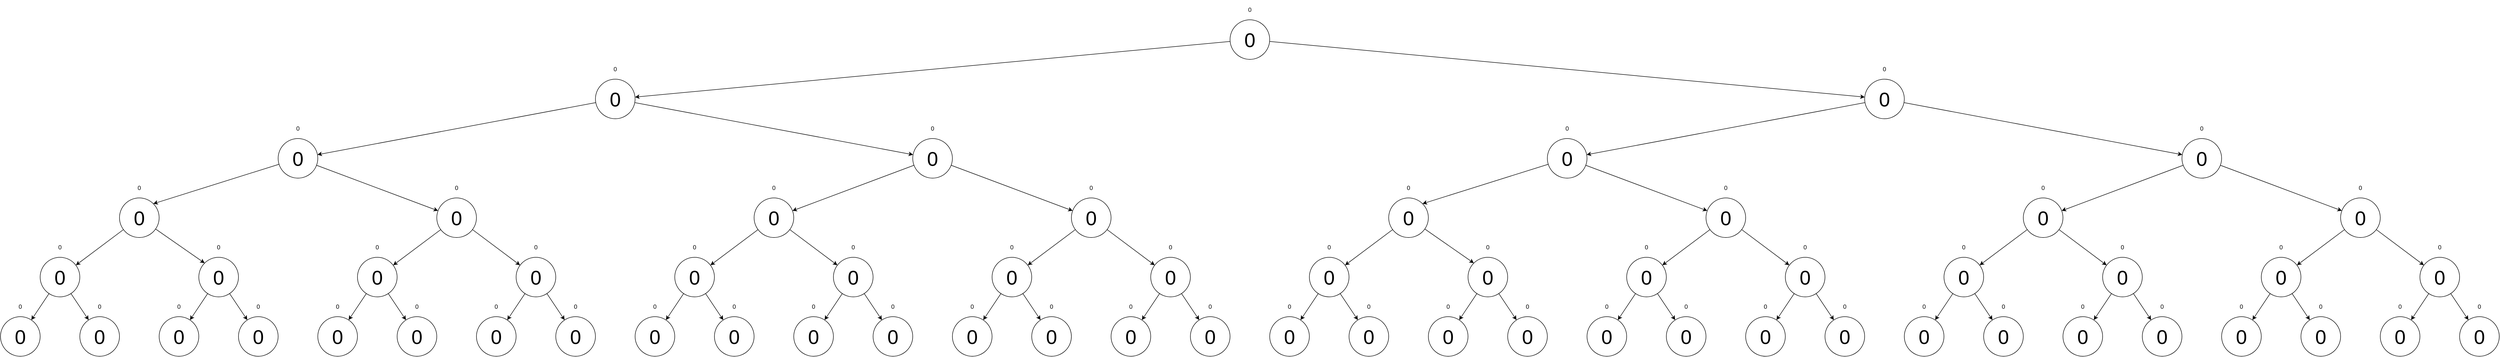 <mxfile version="15.4.0" type="device" pages="3"><diagram id="qvhyKyaP-gErzHsqtjVx" name="Tre"><mxGraphModel dx="1422" dy="1222" grid="1" gridSize="10" guides="1" tooltips="1" connect="1" arrows="1" fold="1" page="0" pageScale="1" pageWidth="1600" pageHeight="1200" math="0" shadow="0"><root><mxCell id="V4rQ9cL_-5tWH6X3F0xq-0"/><mxCell id="V4rQ9cL_-5tWH6X3F0xq-1" parent="V4rQ9cL_-5tWH6X3F0xq-0"/><mxCell id="o8NMJ9kuEL36vTYe3N4G-0" value="" style="group" parent="V4rQ9cL_-5tWH6X3F0xq-1" vertex="1" connectable="0"><mxGeometry x="160" y="560" width="80" height="120" as="geometry"/></mxCell><mxCell id="o8NMJ9kuEL36vTYe3N4G-1" value="&lt;font style=&quot;font-size: 40px&quot;&gt;0&lt;br&gt;&lt;/font&gt;" style="ellipse;whiteSpace=wrap;html=1;aspect=fixed;" parent="o8NMJ9kuEL36vTYe3N4G-0" vertex="1"><mxGeometry y="40" width="80" height="80" as="geometry"/></mxCell><mxCell id="o8NMJ9kuEL36vTYe3N4G-2" value="0" style="text;html=1;strokeColor=none;fillColor=none;align=center;verticalAlign=middle;whiteSpace=wrap;rounded=0;" parent="o8NMJ9kuEL36vTYe3N4G-0" vertex="1"><mxGeometry width="80" height="40" as="geometry"/></mxCell><mxCell id="o8NMJ9kuEL36vTYe3N4G-3" value="" style="group" parent="V4rQ9cL_-5tWH6X3F0xq-1" vertex="1" connectable="0"><mxGeometry x="320" y="560" width="80" height="120" as="geometry"/></mxCell><mxCell id="o8NMJ9kuEL36vTYe3N4G-4" value="&lt;font style=&quot;font-size: 40px&quot;&gt;0&lt;br&gt;&lt;/font&gt;" style="ellipse;whiteSpace=wrap;html=1;aspect=fixed;" parent="o8NMJ9kuEL36vTYe3N4G-3" vertex="1"><mxGeometry y="40" width="80" height="80" as="geometry"/></mxCell><mxCell id="o8NMJ9kuEL36vTYe3N4G-5" value="0" style="text;html=1;strokeColor=none;fillColor=none;align=center;verticalAlign=middle;whiteSpace=wrap;rounded=0;" parent="o8NMJ9kuEL36vTYe3N4G-3" vertex="1"><mxGeometry width="80" height="40" as="geometry"/></mxCell><mxCell id="o8NMJ9kuEL36vTYe3N4G-6" value="" style="group" parent="V4rQ9cL_-5tWH6X3F0xq-1" vertex="1" connectable="0"><mxGeometry x="240" y="440" width="80" height="120" as="geometry"/></mxCell><mxCell id="o8NMJ9kuEL36vTYe3N4G-7" value="&lt;font style=&quot;font-size: 40px&quot;&gt;0&lt;br&gt;&lt;/font&gt;" style="ellipse;whiteSpace=wrap;html=1;aspect=fixed;" parent="o8NMJ9kuEL36vTYe3N4G-6" vertex="1"><mxGeometry y="40" width="80" height="80" as="geometry"/></mxCell><mxCell id="o8NMJ9kuEL36vTYe3N4G-8" value="0" style="text;html=1;strokeColor=none;fillColor=none;align=center;verticalAlign=middle;whiteSpace=wrap;rounded=0;" parent="o8NMJ9kuEL36vTYe3N4G-6" vertex="1"><mxGeometry width="80" height="40" as="geometry"/></mxCell><mxCell id="o8NMJ9kuEL36vTYe3N4G-9" value="" style="group" parent="V4rQ9cL_-5tWH6X3F0xq-1" vertex="1" connectable="0"><mxGeometry x="560" y="440" width="80" height="120" as="geometry"/></mxCell><mxCell id="o8NMJ9kuEL36vTYe3N4G-10" value="&lt;font style=&quot;font-size: 40px&quot;&gt;0&lt;br&gt;&lt;/font&gt;" style="ellipse;whiteSpace=wrap;html=1;aspect=fixed;" parent="o8NMJ9kuEL36vTYe3N4G-9" vertex="1"><mxGeometry y="40" width="80" height="80" as="geometry"/></mxCell><mxCell id="o8NMJ9kuEL36vTYe3N4G-11" value="0" style="text;html=1;strokeColor=none;fillColor=none;align=center;verticalAlign=middle;whiteSpace=wrap;rounded=0;" parent="o8NMJ9kuEL36vTYe3N4G-9" vertex="1"><mxGeometry width="80" height="40" as="geometry"/></mxCell><mxCell id="o8NMJ9kuEL36vTYe3N4G-12" value="" style="group" parent="V4rQ9cL_-5tWH6X3F0xq-1" vertex="1" connectable="0"><mxGeometry x="480" y="560" width="80" height="120" as="geometry"/></mxCell><mxCell id="o8NMJ9kuEL36vTYe3N4G-13" value="&lt;font style=&quot;font-size: 40px&quot;&gt;0&lt;br&gt;&lt;/font&gt;" style="ellipse;whiteSpace=wrap;html=1;aspect=fixed;" parent="o8NMJ9kuEL36vTYe3N4G-12" vertex="1"><mxGeometry y="40" width="80" height="80" as="geometry"/></mxCell><mxCell id="o8NMJ9kuEL36vTYe3N4G-14" value="0" style="text;html=1;strokeColor=none;fillColor=none;align=center;verticalAlign=middle;whiteSpace=wrap;rounded=0;" parent="o8NMJ9kuEL36vTYe3N4G-12" vertex="1"><mxGeometry width="80" height="40" as="geometry"/></mxCell><mxCell id="o8NMJ9kuEL36vTYe3N4G-15" value="" style="group" parent="V4rQ9cL_-5tWH6X3F0xq-1" vertex="1" connectable="0"><mxGeometry x="640" y="560" width="80" height="120" as="geometry"/></mxCell><mxCell id="o8NMJ9kuEL36vTYe3N4G-16" value="&lt;font style=&quot;font-size: 40px&quot;&gt;0&lt;br&gt;&lt;/font&gt;" style="ellipse;whiteSpace=wrap;html=1;aspect=fixed;" parent="o8NMJ9kuEL36vTYe3N4G-15" vertex="1"><mxGeometry y="40" width="80" height="80" as="geometry"/></mxCell><mxCell id="o8NMJ9kuEL36vTYe3N4G-17" value="0" style="text;html=1;strokeColor=none;fillColor=none;align=center;verticalAlign=middle;whiteSpace=wrap;rounded=0;" parent="o8NMJ9kuEL36vTYe3N4G-15" vertex="1"><mxGeometry width="80" height="40" as="geometry"/></mxCell><mxCell id="o8NMJ9kuEL36vTYe3N4G-18" value="" style="group" parent="V4rQ9cL_-5tWH6X3F0xq-1" vertex="1" connectable="0"><mxGeometry x="800" y="560" width="80" height="120" as="geometry"/></mxCell><mxCell id="o8NMJ9kuEL36vTYe3N4G-19" value="&lt;font style=&quot;font-size: 40px&quot;&gt;0&lt;br&gt;&lt;/font&gt;" style="ellipse;whiteSpace=wrap;html=1;aspect=fixed;" parent="o8NMJ9kuEL36vTYe3N4G-18" vertex="1"><mxGeometry y="40" width="80" height="80" as="geometry"/></mxCell><mxCell id="o8NMJ9kuEL36vTYe3N4G-20" value="0" style="text;html=1;strokeColor=none;fillColor=none;align=center;verticalAlign=middle;whiteSpace=wrap;rounded=0;" parent="o8NMJ9kuEL36vTYe3N4G-18" vertex="1"><mxGeometry width="80" height="40" as="geometry"/></mxCell><mxCell id="o8NMJ9kuEL36vTYe3N4G-21" value="" style="group" parent="V4rQ9cL_-5tWH6X3F0xq-1" vertex="1" connectable="0"><mxGeometry x="960" y="560" width="80" height="120" as="geometry"/></mxCell><mxCell id="o8NMJ9kuEL36vTYe3N4G-22" value="&lt;font style=&quot;font-size: 40px&quot;&gt;0&lt;br&gt;&lt;/font&gt;" style="ellipse;whiteSpace=wrap;html=1;aspect=fixed;" parent="o8NMJ9kuEL36vTYe3N4G-21" vertex="1"><mxGeometry y="40" width="80" height="80" as="geometry"/></mxCell><mxCell id="o8NMJ9kuEL36vTYe3N4G-23" value="0" style="text;html=1;strokeColor=none;fillColor=none;align=center;verticalAlign=middle;whiteSpace=wrap;rounded=0;" parent="o8NMJ9kuEL36vTYe3N4G-21" vertex="1"><mxGeometry width="80" height="40" as="geometry"/></mxCell><mxCell id="o8NMJ9kuEL36vTYe3N4G-24" value="" style="group" parent="V4rQ9cL_-5tWH6X3F0xq-1" vertex="1" connectable="0"><mxGeometry x="880" y="440" width="80" height="120" as="geometry"/></mxCell><mxCell id="o8NMJ9kuEL36vTYe3N4G-25" value="&lt;font style=&quot;font-size: 40px&quot;&gt;0&lt;br&gt;&lt;/font&gt;" style="ellipse;whiteSpace=wrap;html=1;aspect=fixed;" parent="o8NMJ9kuEL36vTYe3N4G-24" vertex="1"><mxGeometry y="40" width="80" height="80" as="geometry"/></mxCell><mxCell id="o8NMJ9kuEL36vTYe3N4G-26" value="0" style="text;html=1;strokeColor=none;fillColor=none;align=center;verticalAlign=middle;whiteSpace=wrap;rounded=0;" parent="o8NMJ9kuEL36vTYe3N4G-24" vertex="1"><mxGeometry width="80" height="40" as="geometry"/></mxCell><mxCell id="o8NMJ9kuEL36vTYe3N4G-27" value="" style="group" parent="V4rQ9cL_-5tWH6X3F0xq-1" vertex="1" connectable="0"><mxGeometry x="1200" y="440" width="80" height="120" as="geometry"/></mxCell><mxCell id="o8NMJ9kuEL36vTYe3N4G-28" value="&lt;font style=&quot;font-size: 40px&quot;&gt;0&lt;br&gt;&lt;/font&gt;" style="ellipse;whiteSpace=wrap;html=1;aspect=fixed;" parent="o8NMJ9kuEL36vTYe3N4G-27" vertex="1"><mxGeometry y="40" width="80" height="80" as="geometry"/></mxCell><mxCell id="o8NMJ9kuEL36vTYe3N4G-29" value="0" style="text;html=1;strokeColor=none;fillColor=none;align=center;verticalAlign=middle;whiteSpace=wrap;rounded=0;" parent="o8NMJ9kuEL36vTYe3N4G-27" vertex="1"><mxGeometry width="80" height="40" as="geometry"/></mxCell><mxCell id="o8NMJ9kuEL36vTYe3N4G-30" value="" style="group" parent="V4rQ9cL_-5tWH6X3F0xq-1" vertex="1" connectable="0"><mxGeometry x="1120" y="560" width="80" height="120" as="geometry"/></mxCell><mxCell id="o8NMJ9kuEL36vTYe3N4G-31" value="&lt;font style=&quot;font-size: 40px&quot;&gt;0&lt;br&gt;&lt;/font&gt;" style="ellipse;whiteSpace=wrap;html=1;aspect=fixed;" parent="o8NMJ9kuEL36vTYe3N4G-30" vertex="1"><mxGeometry y="40" width="80" height="80" as="geometry"/></mxCell><mxCell id="o8NMJ9kuEL36vTYe3N4G-32" value="0" style="text;html=1;strokeColor=none;fillColor=none;align=center;verticalAlign=middle;whiteSpace=wrap;rounded=0;" parent="o8NMJ9kuEL36vTYe3N4G-30" vertex="1"><mxGeometry width="80" height="40" as="geometry"/></mxCell><mxCell id="o8NMJ9kuEL36vTYe3N4G-33" value="" style="group" parent="V4rQ9cL_-5tWH6X3F0xq-1" vertex="1" connectable="0"><mxGeometry x="1280" y="560" width="80" height="120" as="geometry"/></mxCell><mxCell id="o8NMJ9kuEL36vTYe3N4G-34" value="&lt;font style=&quot;font-size: 40px&quot;&gt;0&lt;br&gt;&lt;/font&gt;" style="ellipse;whiteSpace=wrap;html=1;aspect=fixed;" parent="o8NMJ9kuEL36vTYe3N4G-33" vertex="1"><mxGeometry y="40" width="80" height="80" as="geometry"/></mxCell><mxCell id="o8NMJ9kuEL36vTYe3N4G-35" value="0" style="text;html=1;strokeColor=none;fillColor=none;align=center;verticalAlign=middle;whiteSpace=wrap;rounded=0;" parent="o8NMJ9kuEL36vTYe3N4G-33" vertex="1"><mxGeometry width="80" height="40" as="geometry"/></mxCell><mxCell id="o8NMJ9kuEL36vTYe3N4G-36" value="" style="group" parent="V4rQ9cL_-5tWH6X3F0xq-1" vertex="1" connectable="0"><mxGeometry x="400" y="320" width="80" height="120" as="geometry"/></mxCell><mxCell id="o8NMJ9kuEL36vTYe3N4G-37" value="&lt;font style=&quot;font-size: 40px&quot;&gt;0&lt;br&gt;&lt;/font&gt;" style="ellipse;whiteSpace=wrap;html=1;aspect=fixed;" parent="o8NMJ9kuEL36vTYe3N4G-36" vertex="1"><mxGeometry y="40" width="80" height="80" as="geometry"/></mxCell><mxCell id="o8NMJ9kuEL36vTYe3N4G-38" value="0" style="text;html=1;strokeColor=none;fillColor=none;align=center;verticalAlign=middle;whiteSpace=wrap;rounded=0;" parent="o8NMJ9kuEL36vTYe3N4G-36" vertex="1"><mxGeometry width="80" height="40" as="geometry"/></mxCell><mxCell id="o8NMJ9kuEL36vTYe3N4G-39" value="" style="group" parent="V4rQ9cL_-5tWH6X3F0xq-1" vertex="1" connectable="0"><mxGeometry x="1040" y="320" width="80" height="120" as="geometry"/></mxCell><mxCell id="o8NMJ9kuEL36vTYe3N4G-40" value="&lt;font style=&quot;font-size: 40px&quot;&gt;0&lt;br&gt;&lt;/font&gt;" style="ellipse;whiteSpace=wrap;html=1;aspect=fixed;" parent="o8NMJ9kuEL36vTYe3N4G-39" vertex="1"><mxGeometry y="40" width="80" height="80" as="geometry"/></mxCell><mxCell id="o8NMJ9kuEL36vTYe3N4G-41" value="0" style="text;html=1;strokeColor=none;fillColor=none;align=center;verticalAlign=middle;whiteSpace=wrap;rounded=0;" parent="o8NMJ9kuEL36vTYe3N4G-39" vertex="1"><mxGeometry width="80" height="40" as="geometry"/></mxCell><mxCell id="o8NMJ9kuEL36vTYe3N4G-42" value="" style="group" parent="V4rQ9cL_-5tWH6X3F0xq-1" vertex="1" connectable="0"><mxGeometry x="720" y="200" width="80" height="120" as="geometry"/></mxCell><mxCell id="o8NMJ9kuEL36vTYe3N4G-43" value="&lt;font style=&quot;font-size: 40px&quot;&gt;0&lt;br&gt;&lt;/font&gt;" style="ellipse;whiteSpace=wrap;html=1;aspect=fixed;" parent="o8NMJ9kuEL36vTYe3N4G-42" vertex="1"><mxGeometry y="40" width="80" height="80" as="geometry"/></mxCell><mxCell id="o8NMJ9kuEL36vTYe3N4G-44" value="0" style="text;html=1;strokeColor=none;fillColor=none;align=center;verticalAlign=middle;whiteSpace=wrap;rounded=0;" parent="o8NMJ9kuEL36vTYe3N4G-42" vertex="1"><mxGeometry width="80" height="40" as="geometry"/></mxCell><mxCell id="o8NMJ9kuEL36vTYe3N4G-45" value="" style="group" parent="V4rQ9cL_-5tWH6X3F0xq-1" vertex="1" connectable="0"><mxGeometry x="1440" y="560" width="80" height="120" as="geometry"/></mxCell><mxCell id="o8NMJ9kuEL36vTYe3N4G-46" value="&lt;font style=&quot;font-size: 40px&quot;&gt;0&lt;br&gt;&lt;/font&gt;" style="ellipse;whiteSpace=wrap;html=1;aspect=fixed;" parent="o8NMJ9kuEL36vTYe3N4G-45" vertex="1"><mxGeometry y="40" width="80" height="80" as="geometry"/></mxCell><mxCell id="o8NMJ9kuEL36vTYe3N4G-47" value="0" style="text;html=1;strokeColor=none;fillColor=none;align=center;verticalAlign=middle;whiteSpace=wrap;rounded=0;" parent="o8NMJ9kuEL36vTYe3N4G-45" vertex="1"><mxGeometry width="80" height="40" as="geometry"/></mxCell><mxCell id="o8NMJ9kuEL36vTYe3N4G-48" value="" style="group" parent="V4rQ9cL_-5tWH6X3F0xq-1" vertex="1" connectable="0"><mxGeometry x="1600" y="560" width="80" height="120" as="geometry"/></mxCell><mxCell id="o8NMJ9kuEL36vTYe3N4G-49" value="&lt;font style=&quot;font-size: 40px&quot;&gt;0&lt;br&gt;&lt;/font&gt;" style="ellipse;whiteSpace=wrap;html=1;aspect=fixed;" parent="o8NMJ9kuEL36vTYe3N4G-48" vertex="1"><mxGeometry y="40" width="80" height="80" as="geometry"/></mxCell><mxCell id="o8NMJ9kuEL36vTYe3N4G-50" value="0" style="text;html=1;strokeColor=none;fillColor=none;align=center;verticalAlign=middle;whiteSpace=wrap;rounded=0;" parent="o8NMJ9kuEL36vTYe3N4G-48" vertex="1"><mxGeometry width="80" height="40" as="geometry"/></mxCell><mxCell id="o8NMJ9kuEL36vTYe3N4G-51" value="" style="group" parent="V4rQ9cL_-5tWH6X3F0xq-1" vertex="1" connectable="0"><mxGeometry x="1520" y="440" width="80" height="120" as="geometry"/></mxCell><mxCell id="o8NMJ9kuEL36vTYe3N4G-52" value="&lt;font style=&quot;font-size: 40px&quot;&gt;0&lt;br&gt;&lt;/font&gt;" style="ellipse;whiteSpace=wrap;html=1;aspect=fixed;" parent="o8NMJ9kuEL36vTYe3N4G-51" vertex="1"><mxGeometry y="40" width="80" height="80" as="geometry"/></mxCell><mxCell id="o8NMJ9kuEL36vTYe3N4G-53" value="0" style="text;html=1;strokeColor=none;fillColor=none;align=center;verticalAlign=middle;whiteSpace=wrap;rounded=0;" parent="o8NMJ9kuEL36vTYe3N4G-51" vertex="1"><mxGeometry width="80" height="40" as="geometry"/></mxCell><mxCell id="o8NMJ9kuEL36vTYe3N4G-54" value="" style="group" parent="V4rQ9cL_-5tWH6X3F0xq-1" vertex="1" connectable="0"><mxGeometry x="1840" y="440" width="80" height="120" as="geometry"/></mxCell><mxCell id="o8NMJ9kuEL36vTYe3N4G-55" value="&lt;font style=&quot;font-size: 40px&quot;&gt;0&lt;br&gt;&lt;/font&gt;" style="ellipse;whiteSpace=wrap;html=1;aspect=fixed;" parent="o8NMJ9kuEL36vTYe3N4G-54" vertex="1"><mxGeometry y="40" width="80" height="80" as="geometry"/></mxCell><mxCell id="o8NMJ9kuEL36vTYe3N4G-56" value="0" style="text;html=1;strokeColor=none;fillColor=none;align=center;verticalAlign=middle;whiteSpace=wrap;rounded=0;" parent="o8NMJ9kuEL36vTYe3N4G-54" vertex="1"><mxGeometry width="80" height="40" as="geometry"/></mxCell><mxCell id="o8NMJ9kuEL36vTYe3N4G-57" value="" style="group" parent="V4rQ9cL_-5tWH6X3F0xq-1" vertex="1" connectable="0"><mxGeometry x="1760" y="560" width="80" height="120" as="geometry"/></mxCell><mxCell id="o8NMJ9kuEL36vTYe3N4G-58" value="&lt;font style=&quot;font-size: 40px&quot;&gt;0&lt;br&gt;&lt;/font&gt;" style="ellipse;whiteSpace=wrap;html=1;aspect=fixed;" parent="o8NMJ9kuEL36vTYe3N4G-57" vertex="1"><mxGeometry y="40" width="80" height="80" as="geometry"/></mxCell><mxCell id="o8NMJ9kuEL36vTYe3N4G-59" value="0" style="text;html=1;strokeColor=none;fillColor=none;align=center;verticalAlign=middle;whiteSpace=wrap;rounded=0;" parent="o8NMJ9kuEL36vTYe3N4G-57" vertex="1"><mxGeometry width="80" height="40" as="geometry"/></mxCell><mxCell id="o8NMJ9kuEL36vTYe3N4G-60" value="" style="group" parent="V4rQ9cL_-5tWH6X3F0xq-1" vertex="1" connectable="0"><mxGeometry x="1920" y="560" width="80" height="120" as="geometry"/></mxCell><mxCell id="o8NMJ9kuEL36vTYe3N4G-61" value="&lt;font style=&quot;font-size: 40px&quot;&gt;0&lt;br&gt;&lt;/font&gt;" style="ellipse;whiteSpace=wrap;html=1;aspect=fixed;" parent="o8NMJ9kuEL36vTYe3N4G-60" vertex="1"><mxGeometry y="40" width="80" height="80" as="geometry"/></mxCell><mxCell id="o8NMJ9kuEL36vTYe3N4G-62" value="0" style="text;html=1;strokeColor=none;fillColor=none;align=center;verticalAlign=middle;whiteSpace=wrap;rounded=0;" parent="o8NMJ9kuEL36vTYe3N4G-60" vertex="1"><mxGeometry width="80" height="40" as="geometry"/></mxCell><mxCell id="o8NMJ9kuEL36vTYe3N4G-63" value="" style="group" parent="V4rQ9cL_-5tWH6X3F0xq-1" vertex="1" connectable="0"><mxGeometry x="2080" y="560" width="80" height="120" as="geometry"/></mxCell><mxCell id="o8NMJ9kuEL36vTYe3N4G-64" value="&lt;font style=&quot;font-size: 40px&quot;&gt;0&lt;br&gt;&lt;/font&gt;" style="ellipse;whiteSpace=wrap;html=1;aspect=fixed;" parent="o8NMJ9kuEL36vTYe3N4G-63" vertex="1"><mxGeometry y="40" width="80" height="80" as="geometry"/></mxCell><mxCell id="o8NMJ9kuEL36vTYe3N4G-65" value="0" style="text;html=1;strokeColor=none;fillColor=none;align=center;verticalAlign=middle;whiteSpace=wrap;rounded=0;" parent="o8NMJ9kuEL36vTYe3N4G-63" vertex="1"><mxGeometry width="80" height="40" as="geometry"/></mxCell><mxCell id="o8NMJ9kuEL36vTYe3N4G-66" value="" style="group" parent="V4rQ9cL_-5tWH6X3F0xq-1" vertex="1" connectable="0"><mxGeometry x="2240" y="560" width="80" height="120" as="geometry"/></mxCell><mxCell id="o8NMJ9kuEL36vTYe3N4G-67" value="&lt;font style=&quot;font-size: 40px&quot;&gt;0&lt;br&gt;&lt;/font&gt;" style="ellipse;whiteSpace=wrap;html=1;aspect=fixed;" parent="o8NMJ9kuEL36vTYe3N4G-66" vertex="1"><mxGeometry y="40" width="80" height="80" as="geometry"/></mxCell><mxCell id="o8NMJ9kuEL36vTYe3N4G-68" value="0" style="text;html=1;strokeColor=none;fillColor=none;align=center;verticalAlign=middle;whiteSpace=wrap;rounded=0;" parent="o8NMJ9kuEL36vTYe3N4G-66" vertex="1"><mxGeometry width="80" height="40" as="geometry"/></mxCell><mxCell id="o8NMJ9kuEL36vTYe3N4G-69" value="" style="group" parent="V4rQ9cL_-5tWH6X3F0xq-1" vertex="1" connectable="0"><mxGeometry x="2160" y="440" width="80" height="120" as="geometry"/></mxCell><mxCell id="o8NMJ9kuEL36vTYe3N4G-70" value="&lt;font style=&quot;font-size: 40px&quot;&gt;0&lt;br&gt;&lt;/font&gt;" style="ellipse;whiteSpace=wrap;html=1;aspect=fixed;" parent="o8NMJ9kuEL36vTYe3N4G-69" vertex="1"><mxGeometry y="40" width="80" height="80" as="geometry"/></mxCell><mxCell id="o8NMJ9kuEL36vTYe3N4G-71" value="0" style="text;html=1;strokeColor=none;fillColor=none;align=center;verticalAlign=middle;whiteSpace=wrap;rounded=0;" parent="o8NMJ9kuEL36vTYe3N4G-69" vertex="1"><mxGeometry width="80" height="40" as="geometry"/></mxCell><mxCell id="o8NMJ9kuEL36vTYe3N4G-72" value="" style="group" parent="V4rQ9cL_-5tWH6X3F0xq-1" vertex="1" connectable="0"><mxGeometry x="2480" y="440" width="80" height="120" as="geometry"/></mxCell><mxCell id="o8NMJ9kuEL36vTYe3N4G-73" value="&lt;font style=&quot;font-size: 40px&quot;&gt;0&lt;br&gt;&lt;/font&gt;" style="ellipse;whiteSpace=wrap;html=1;aspect=fixed;" parent="o8NMJ9kuEL36vTYe3N4G-72" vertex="1"><mxGeometry y="40" width="80" height="80" as="geometry"/></mxCell><mxCell id="o8NMJ9kuEL36vTYe3N4G-74" value="0" style="text;html=1;strokeColor=none;fillColor=none;align=center;verticalAlign=middle;whiteSpace=wrap;rounded=0;" parent="o8NMJ9kuEL36vTYe3N4G-72" vertex="1"><mxGeometry width="80" height="40" as="geometry"/></mxCell><mxCell id="o8NMJ9kuEL36vTYe3N4G-75" value="" style="group" parent="V4rQ9cL_-5tWH6X3F0xq-1" vertex="1" connectable="0"><mxGeometry x="2400" y="560" width="80" height="120" as="geometry"/></mxCell><mxCell id="o8NMJ9kuEL36vTYe3N4G-76" value="&lt;font style=&quot;font-size: 40px&quot;&gt;0&lt;br&gt;&lt;/font&gt;" style="ellipse;whiteSpace=wrap;html=1;aspect=fixed;" parent="o8NMJ9kuEL36vTYe3N4G-75" vertex="1"><mxGeometry y="40" width="80" height="80" as="geometry"/></mxCell><mxCell id="o8NMJ9kuEL36vTYe3N4G-77" value="0" style="text;html=1;strokeColor=none;fillColor=none;align=center;verticalAlign=middle;whiteSpace=wrap;rounded=0;" parent="o8NMJ9kuEL36vTYe3N4G-75" vertex="1"><mxGeometry width="80" height="40" as="geometry"/></mxCell><mxCell id="o8NMJ9kuEL36vTYe3N4G-78" value="" style="group" parent="V4rQ9cL_-5tWH6X3F0xq-1" vertex="1" connectable="0"><mxGeometry x="2560" y="560" width="80" height="120" as="geometry"/></mxCell><mxCell id="o8NMJ9kuEL36vTYe3N4G-79" value="&lt;font style=&quot;font-size: 40px&quot;&gt;0&lt;br&gt;&lt;/font&gt;" style="ellipse;whiteSpace=wrap;html=1;aspect=fixed;" parent="o8NMJ9kuEL36vTYe3N4G-78" vertex="1"><mxGeometry y="40" width="80" height="80" as="geometry"/></mxCell><mxCell id="o8NMJ9kuEL36vTYe3N4G-80" value="0" style="text;html=1;strokeColor=none;fillColor=none;align=center;verticalAlign=middle;whiteSpace=wrap;rounded=0;" parent="o8NMJ9kuEL36vTYe3N4G-78" vertex="1"><mxGeometry width="80" height="40" as="geometry"/></mxCell><mxCell id="o8NMJ9kuEL36vTYe3N4G-81" value="" style="group" parent="V4rQ9cL_-5tWH6X3F0xq-1" vertex="1" connectable="0"><mxGeometry x="1680" y="320" width="80" height="120" as="geometry"/></mxCell><mxCell id="o8NMJ9kuEL36vTYe3N4G-82" value="&lt;font style=&quot;font-size: 40px&quot;&gt;0&lt;br&gt;&lt;/font&gt;" style="ellipse;whiteSpace=wrap;html=1;aspect=fixed;" parent="o8NMJ9kuEL36vTYe3N4G-81" vertex="1"><mxGeometry y="40" width="80" height="80" as="geometry"/></mxCell><mxCell id="o8NMJ9kuEL36vTYe3N4G-83" value="0" style="text;html=1;strokeColor=none;fillColor=none;align=center;verticalAlign=middle;whiteSpace=wrap;rounded=0;" parent="o8NMJ9kuEL36vTYe3N4G-81" vertex="1"><mxGeometry width="80" height="40" as="geometry"/></mxCell><mxCell id="o8NMJ9kuEL36vTYe3N4G-84" value="" style="group" parent="V4rQ9cL_-5tWH6X3F0xq-1" vertex="1" connectable="0"><mxGeometry x="2320" y="320" width="80" height="120" as="geometry"/></mxCell><mxCell id="o8NMJ9kuEL36vTYe3N4G-85" value="&lt;font style=&quot;font-size: 40px&quot;&gt;0&lt;br&gt;&lt;/font&gt;" style="ellipse;whiteSpace=wrap;html=1;aspect=fixed;" parent="o8NMJ9kuEL36vTYe3N4G-84" vertex="1"><mxGeometry y="40" width="80" height="80" as="geometry"/></mxCell><mxCell id="o8NMJ9kuEL36vTYe3N4G-86" value="0" style="text;html=1;strokeColor=none;fillColor=none;align=center;verticalAlign=middle;whiteSpace=wrap;rounded=0;" parent="o8NMJ9kuEL36vTYe3N4G-84" vertex="1"><mxGeometry width="80" height="40" as="geometry"/></mxCell><mxCell id="o8NMJ9kuEL36vTYe3N4G-87" value="" style="group" parent="V4rQ9cL_-5tWH6X3F0xq-1" vertex="1" connectable="0"><mxGeometry x="2000" y="200" width="80" height="120" as="geometry"/></mxCell><mxCell id="o8NMJ9kuEL36vTYe3N4G-88" value="&lt;font style=&quot;font-size: 40px&quot;&gt;0&lt;br&gt;&lt;/font&gt;" style="ellipse;whiteSpace=wrap;html=1;aspect=fixed;" parent="o8NMJ9kuEL36vTYe3N4G-87" vertex="1"><mxGeometry y="40" width="80" height="80" as="geometry"/></mxCell><mxCell id="o8NMJ9kuEL36vTYe3N4G-89" value="0" style="text;html=1;strokeColor=none;fillColor=none;align=center;verticalAlign=middle;whiteSpace=wrap;rounded=0;" parent="o8NMJ9kuEL36vTYe3N4G-87" vertex="1"><mxGeometry width="80" height="40" as="geometry"/></mxCell><mxCell id="o8NMJ9kuEL36vTYe3N4G-93" value="" style="group" parent="V4rQ9cL_-5tWH6X3F0xq-1" vertex="1" connectable="0"><mxGeometry x="1360" y="80" width="80" height="120" as="geometry"/></mxCell><mxCell id="o8NMJ9kuEL36vTYe3N4G-94" value="&lt;font style=&quot;font-size: 40px&quot;&gt;0&lt;br&gt;&lt;/font&gt;" style="ellipse;whiteSpace=wrap;html=1;aspect=fixed;" parent="o8NMJ9kuEL36vTYe3N4G-93" vertex="1"><mxGeometry y="40" width="80" height="80" as="geometry"/></mxCell><mxCell id="o8NMJ9kuEL36vTYe3N4G-95" value="0" style="text;html=1;strokeColor=none;fillColor=none;align=center;verticalAlign=middle;whiteSpace=wrap;rounded=0;" parent="o8NMJ9kuEL36vTYe3N4G-93" vertex="1"><mxGeometry width="80" height="40" as="geometry"/></mxCell><mxCell id="o8NMJ9kuEL36vTYe3N4G-96" style="edgeStyle=none;rounded=0;orthogonalLoop=1;jettySize=auto;html=1;" parent="V4rQ9cL_-5tWH6X3F0xq-1" source="o8NMJ9kuEL36vTYe3N4G-94" target="o8NMJ9kuEL36vTYe3N4G-43" edge="1"><mxGeometry relative="1" as="geometry"/></mxCell><mxCell id="o8NMJ9kuEL36vTYe3N4G-97" style="edgeStyle=none;rounded=0;orthogonalLoop=1;jettySize=auto;html=1;entryX=1;entryY=0;entryDx=0;entryDy=0;" parent="V4rQ9cL_-5tWH6X3F0xq-1" source="o8NMJ9kuEL36vTYe3N4G-43" target="o8NMJ9kuEL36vTYe3N4G-37" edge="1"><mxGeometry relative="1" as="geometry"/></mxCell><mxCell id="o8NMJ9kuEL36vTYe3N4G-98" style="edgeStyle=none;rounded=0;orthogonalLoop=1;jettySize=auto;html=1;" parent="V4rQ9cL_-5tWH6X3F0xq-1" source="o8NMJ9kuEL36vTYe3N4G-37" target="o8NMJ9kuEL36vTYe3N4G-7" edge="1"><mxGeometry relative="1" as="geometry"/></mxCell><mxCell id="o8NMJ9kuEL36vTYe3N4G-99" style="edgeStyle=none;rounded=0;orthogonalLoop=1;jettySize=auto;html=1;" parent="V4rQ9cL_-5tWH6X3F0xq-1" source="o8NMJ9kuEL36vTYe3N4G-7" target="o8NMJ9kuEL36vTYe3N4G-1" edge="1"><mxGeometry relative="1" as="geometry"/></mxCell><mxCell id="o8NMJ9kuEL36vTYe3N4G-100" style="edgeStyle=none;rounded=0;orthogonalLoop=1;jettySize=auto;html=1;" parent="V4rQ9cL_-5tWH6X3F0xq-1" source="o8NMJ9kuEL36vTYe3N4G-7" target="o8NMJ9kuEL36vTYe3N4G-4" edge="1"><mxGeometry relative="1" as="geometry"/></mxCell><mxCell id="o8NMJ9kuEL36vTYe3N4G-101" style="edgeStyle=none;rounded=0;orthogonalLoop=1;jettySize=auto;html=1;entryX=0;entryY=0;entryDx=0;entryDy=0;" parent="V4rQ9cL_-5tWH6X3F0xq-1" source="o8NMJ9kuEL36vTYe3N4G-37" target="o8NMJ9kuEL36vTYe3N4G-10" edge="1"><mxGeometry relative="1" as="geometry"/></mxCell><mxCell id="o8NMJ9kuEL36vTYe3N4G-102" style="edgeStyle=none;rounded=0;orthogonalLoop=1;jettySize=auto;html=1;" parent="V4rQ9cL_-5tWH6X3F0xq-1" source="o8NMJ9kuEL36vTYe3N4G-10" target="o8NMJ9kuEL36vTYe3N4G-13" edge="1"><mxGeometry relative="1" as="geometry"/></mxCell><mxCell id="o8NMJ9kuEL36vTYe3N4G-103" style="edgeStyle=none;rounded=0;orthogonalLoop=1;jettySize=auto;html=1;" parent="V4rQ9cL_-5tWH6X3F0xq-1" source="o8NMJ9kuEL36vTYe3N4G-10" target="o8NMJ9kuEL36vTYe3N4G-16" edge="1"><mxGeometry relative="1" as="geometry"/></mxCell><mxCell id="o8NMJ9kuEL36vTYe3N4G-104" style="edgeStyle=none;rounded=0;orthogonalLoop=1;jettySize=auto;html=1;" parent="V4rQ9cL_-5tWH6X3F0xq-1" source="o8NMJ9kuEL36vTYe3N4G-43" target="o8NMJ9kuEL36vTYe3N4G-40" edge="1"><mxGeometry relative="1" as="geometry"/></mxCell><mxCell id="o8NMJ9kuEL36vTYe3N4G-105" style="edgeStyle=none;rounded=0;orthogonalLoop=1;jettySize=auto;html=1;" parent="V4rQ9cL_-5tWH6X3F0xq-1" source="o8NMJ9kuEL36vTYe3N4G-40" target="o8NMJ9kuEL36vTYe3N4G-25" edge="1"><mxGeometry relative="1" as="geometry"/></mxCell><mxCell id="o8NMJ9kuEL36vTYe3N4G-106" style="edgeStyle=none;rounded=0;orthogonalLoop=1;jettySize=auto;html=1;" parent="V4rQ9cL_-5tWH6X3F0xq-1" source="o8NMJ9kuEL36vTYe3N4G-25" target="o8NMJ9kuEL36vTYe3N4G-19" edge="1"><mxGeometry relative="1" as="geometry"/></mxCell><mxCell id="o8NMJ9kuEL36vTYe3N4G-107" style="edgeStyle=none;rounded=0;orthogonalLoop=1;jettySize=auto;html=1;" parent="V4rQ9cL_-5tWH6X3F0xq-1" source="o8NMJ9kuEL36vTYe3N4G-25" target="o8NMJ9kuEL36vTYe3N4G-22" edge="1"><mxGeometry relative="1" as="geometry"/></mxCell><mxCell id="o8NMJ9kuEL36vTYe3N4G-108" style="edgeStyle=none;rounded=0;orthogonalLoop=1;jettySize=auto;html=1;" parent="V4rQ9cL_-5tWH6X3F0xq-1" source="o8NMJ9kuEL36vTYe3N4G-40" target="o8NMJ9kuEL36vTYe3N4G-28" edge="1"><mxGeometry relative="1" as="geometry"/></mxCell><mxCell id="o8NMJ9kuEL36vTYe3N4G-109" style="edgeStyle=none;rounded=0;orthogonalLoop=1;jettySize=auto;html=1;" parent="V4rQ9cL_-5tWH6X3F0xq-1" source="o8NMJ9kuEL36vTYe3N4G-28" target="o8NMJ9kuEL36vTYe3N4G-31" edge="1"><mxGeometry relative="1" as="geometry"/></mxCell><mxCell id="o8NMJ9kuEL36vTYe3N4G-111" style="edgeStyle=none;rounded=0;orthogonalLoop=1;jettySize=auto;html=1;" parent="V4rQ9cL_-5tWH6X3F0xq-1" source="o8NMJ9kuEL36vTYe3N4G-28" target="o8NMJ9kuEL36vTYe3N4G-34" edge="1"><mxGeometry relative="1" as="geometry"/></mxCell><mxCell id="o8NMJ9kuEL36vTYe3N4G-112" style="edgeStyle=none;rounded=0;orthogonalLoop=1;jettySize=auto;html=1;" parent="V4rQ9cL_-5tWH6X3F0xq-1" source="o8NMJ9kuEL36vTYe3N4G-94" target="o8NMJ9kuEL36vTYe3N4G-88" edge="1"><mxGeometry relative="1" as="geometry"/></mxCell><mxCell id="o8NMJ9kuEL36vTYe3N4G-113" style="edgeStyle=none;rounded=0;orthogonalLoop=1;jettySize=auto;html=1;" parent="V4rQ9cL_-5tWH6X3F0xq-1" source="o8NMJ9kuEL36vTYe3N4G-88" target="o8NMJ9kuEL36vTYe3N4G-82" edge="1"><mxGeometry relative="1" as="geometry"/></mxCell><mxCell id="o8NMJ9kuEL36vTYe3N4G-114" style="edgeStyle=none;rounded=0;orthogonalLoop=1;jettySize=auto;html=1;" parent="V4rQ9cL_-5tWH6X3F0xq-1" source="o8NMJ9kuEL36vTYe3N4G-82" target="o8NMJ9kuEL36vTYe3N4G-52" edge="1"><mxGeometry relative="1" as="geometry"/></mxCell><mxCell id="o8NMJ9kuEL36vTYe3N4G-115" style="edgeStyle=none;rounded=0;orthogonalLoop=1;jettySize=auto;html=1;" parent="V4rQ9cL_-5tWH6X3F0xq-1" source="o8NMJ9kuEL36vTYe3N4G-52" target="o8NMJ9kuEL36vTYe3N4G-46" edge="1"><mxGeometry relative="1" as="geometry"/></mxCell><mxCell id="o8NMJ9kuEL36vTYe3N4G-116" style="edgeStyle=none;rounded=0;orthogonalLoop=1;jettySize=auto;html=1;" parent="V4rQ9cL_-5tWH6X3F0xq-1" source="o8NMJ9kuEL36vTYe3N4G-52" target="o8NMJ9kuEL36vTYe3N4G-49" edge="1"><mxGeometry relative="1" as="geometry"/></mxCell><mxCell id="o8NMJ9kuEL36vTYe3N4G-117" style="edgeStyle=none;rounded=0;orthogonalLoop=1;jettySize=auto;html=1;" parent="V4rQ9cL_-5tWH6X3F0xq-1" source="o8NMJ9kuEL36vTYe3N4G-82" target="o8NMJ9kuEL36vTYe3N4G-55" edge="1"><mxGeometry relative="1" as="geometry"/></mxCell><mxCell id="o8NMJ9kuEL36vTYe3N4G-118" style="edgeStyle=none;rounded=0;orthogonalLoop=1;jettySize=auto;html=1;" parent="V4rQ9cL_-5tWH6X3F0xq-1" source="o8NMJ9kuEL36vTYe3N4G-55" target="o8NMJ9kuEL36vTYe3N4G-58" edge="1"><mxGeometry relative="1" as="geometry"/></mxCell><mxCell id="o8NMJ9kuEL36vTYe3N4G-119" style="edgeStyle=none;rounded=0;orthogonalLoop=1;jettySize=auto;html=1;" parent="V4rQ9cL_-5tWH6X3F0xq-1" source="o8NMJ9kuEL36vTYe3N4G-55" target="o8NMJ9kuEL36vTYe3N4G-61" edge="1"><mxGeometry relative="1" as="geometry"/></mxCell><mxCell id="o8NMJ9kuEL36vTYe3N4G-125" style="edgeStyle=none;rounded=0;orthogonalLoop=1;jettySize=auto;html=1;" parent="V4rQ9cL_-5tWH6X3F0xq-1" source="o8NMJ9kuEL36vTYe3N4G-88" target="o8NMJ9kuEL36vTYe3N4G-85" edge="1"><mxGeometry relative="1" as="geometry"/></mxCell><mxCell id="o8NMJ9kuEL36vTYe3N4G-126" style="edgeStyle=none;rounded=0;orthogonalLoop=1;jettySize=auto;html=1;" parent="V4rQ9cL_-5tWH6X3F0xq-1" source="o8NMJ9kuEL36vTYe3N4G-85" target="o8NMJ9kuEL36vTYe3N4G-70" edge="1"><mxGeometry relative="1" as="geometry"/></mxCell><mxCell id="o8NMJ9kuEL36vTYe3N4G-127" style="edgeStyle=none;rounded=0;orthogonalLoop=1;jettySize=auto;html=1;" parent="V4rQ9cL_-5tWH6X3F0xq-1" source="o8NMJ9kuEL36vTYe3N4G-70" target="o8NMJ9kuEL36vTYe3N4G-64" edge="1"><mxGeometry relative="1" as="geometry"/></mxCell><mxCell id="o8NMJ9kuEL36vTYe3N4G-128" style="edgeStyle=none;rounded=0;orthogonalLoop=1;jettySize=auto;html=1;" parent="V4rQ9cL_-5tWH6X3F0xq-1" source="o8NMJ9kuEL36vTYe3N4G-70" target="o8NMJ9kuEL36vTYe3N4G-67" edge="1"><mxGeometry relative="1" as="geometry"/></mxCell><mxCell id="o8NMJ9kuEL36vTYe3N4G-129" style="edgeStyle=none;rounded=0;orthogonalLoop=1;jettySize=auto;html=1;" parent="V4rQ9cL_-5tWH6X3F0xq-1" source="o8NMJ9kuEL36vTYe3N4G-85" target="o8NMJ9kuEL36vTYe3N4G-73" edge="1"><mxGeometry relative="1" as="geometry"/></mxCell><mxCell id="o8NMJ9kuEL36vTYe3N4G-130" style="edgeStyle=none;rounded=0;orthogonalLoop=1;jettySize=auto;html=1;" parent="V4rQ9cL_-5tWH6X3F0xq-1" source="o8NMJ9kuEL36vTYe3N4G-73" target="o8NMJ9kuEL36vTYe3N4G-76" edge="1"><mxGeometry relative="1" as="geometry"/></mxCell><mxCell id="o8NMJ9kuEL36vTYe3N4G-131" style="edgeStyle=none;rounded=0;orthogonalLoop=1;jettySize=auto;html=1;" parent="V4rQ9cL_-5tWH6X3F0xq-1" source="o8NMJ9kuEL36vTYe3N4G-73" target="o8NMJ9kuEL36vTYe3N4G-79" edge="1"><mxGeometry relative="1" as="geometry"/></mxCell><mxCell id="XV14cuHMQ4yNDPUxq8MQ-0" value="" style="group" parent="V4rQ9cL_-5tWH6X3F0xq-1" vertex="1" connectable="0"><mxGeometry x="2720" y="560" width="80" height="120" as="geometry"/></mxCell><mxCell id="XV14cuHMQ4yNDPUxq8MQ-1" value="&lt;font style=&quot;font-size: 40px&quot;&gt;0&lt;br&gt;&lt;/font&gt;" style="ellipse;whiteSpace=wrap;html=1;aspect=fixed;" parent="XV14cuHMQ4yNDPUxq8MQ-0" vertex="1"><mxGeometry y="40" width="80" height="80" as="geometry"/></mxCell><mxCell id="XV14cuHMQ4yNDPUxq8MQ-2" value="0" style="text;html=1;strokeColor=none;fillColor=none;align=center;verticalAlign=middle;whiteSpace=wrap;rounded=0;" parent="XV14cuHMQ4yNDPUxq8MQ-0" vertex="1"><mxGeometry width="80" height="40" as="geometry"/></mxCell><mxCell id="XV14cuHMQ4yNDPUxq8MQ-3" value="" style="group" parent="V4rQ9cL_-5tWH6X3F0xq-1" vertex="1" connectable="0"><mxGeometry x="2880" y="560" width="80" height="120" as="geometry"/></mxCell><mxCell id="XV14cuHMQ4yNDPUxq8MQ-4" value="&lt;font style=&quot;font-size: 40px&quot;&gt;0&lt;br&gt;&lt;/font&gt;" style="ellipse;whiteSpace=wrap;html=1;aspect=fixed;" parent="XV14cuHMQ4yNDPUxq8MQ-3" vertex="1"><mxGeometry y="40" width="80" height="80" as="geometry"/></mxCell><mxCell id="XV14cuHMQ4yNDPUxq8MQ-5" value="0" style="text;html=1;strokeColor=none;fillColor=none;align=center;verticalAlign=middle;whiteSpace=wrap;rounded=0;" parent="XV14cuHMQ4yNDPUxq8MQ-3" vertex="1"><mxGeometry width="80" height="40" as="geometry"/></mxCell><mxCell id="XV14cuHMQ4yNDPUxq8MQ-6" value="" style="group" parent="V4rQ9cL_-5tWH6X3F0xq-1" vertex="1" connectable="0"><mxGeometry x="2800" y="440" width="80" height="120" as="geometry"/></mxCell><mxCell id="XV14cuHMQ4yNDPUxq8MQ-7" value="&lt;font style=&quot;font-size: 40px&quot;&gt;0&lt;br&gt;&lt;/font&gt;" style="ellipse;whiteSpace=wrap;html=1;aspect=fixed;" parent="XV14cuHMQ4yNDPUxq8MQ-6" vertex="1"><mxGeometry y="40" width="80" height="80" as="geometry"/></mxCell><mxCell id="XV14cuHMQ4yNDPUxq8MQ-8" value="0" style="text;html=1;strokeColor=none;fillColor=none;align=center;verticalAlign=middle;whiteSpace=wrap;rounded=0;" parent="XV14cuHMQ4yNDPUxq8MQ-6" vertex="1"><mxGeometry width="80" height="40" as="geometry"/></mxCell><mxCell id="XV14cuHMQ4yNDPUxq8MQ-9" value="" style="group" parent="V4rQ9cL_-5tWH6X3F0xq-1" vertex="1" connectable="0"><mxGeometry x="3120" y="440" width="80" height="120" as="geometry"/></mxCell><mxCell id="XV14cuHMQ4yNDPUxq8MQ-10" value="&lt;font style=&quot;font-size: 40px&quot;&gt;0&lt;br&gt;&lt;/font&gt;" style="ellipse;whiteSpace=wrap;html=1;aspect=fixed;" parent="XV14cuHMQ4yNDPUxq8MQ-9" vertex="1"><mxGeometry y="40" width="80" height="80" as="geometry"/></mxCell><mxCell id="XV14cuHMQ4yNDPUxq8MQ-11" value="0" style="text;html=1;strokeColor=none;fillColor=none;align=center;verticalAlign=middle;whiteSpace=wrap;rounded=0;" parent="XV14cuHMQ4yNDPUxq8MQ-9" vertex="1"><mxGeometry width="80" height="40" as="geometry"/></mxCell><mxCell id="XV14cuHMQ4yNDPUxq8MQ-12" value="" style="group" parent="V4rQ9cL_-5tWH6X3F0xq-1" vertex="1" connectable="0"><mxGeometry x="3040" y="560" width="80" height="120" as="geometry"/></mxCell><mxCell id="XV14cuHMQ4yNDPUxq8MQ-13" value="&lt;font style=&quot;font-size: 40px&quot;&gt;0&lt;br&gt;&lt;/font&gt;" style="ellipse;whiteSpace=wrap;html=1;aspect=fixed;" parent="XV14cuHMQ4yNDPUxq8MQ-12" vertex="1"><mxGeometry y="40" width="80" height="80" as="geometry"/></mxCell><mxCell id="XV14cuHMQ4yNDPUxq8MQ-14" value="0" style="text;html=1;strokeColor=none;fillColor=none;align=center;verticalAlign=middle;whiteSpace=wrap;rounded=0;" parent="XV14cuHMQ4yNDPUxq8MQ-12" vertex="1"><mxGeometry width="80" height="40" as="geometry"/></mxCell><mxCell id="XV14cuHMQ4yNDPUxq8MQ-15" value="" style="group" parent="V4rQ9cL_-5tWH6X3F0xq-1" vertex="1" connectable="0"><mxGeometry x="3200" y="560" width="80" height="120" as="geometry"/></mxCell><mxCell id="XV14cuHMQ4yNDPUxq8MQ-16" value="&lt;font style=&quot;font-size: 40px&quot;&gt;0&lt;br&gt;&lt;/font&gt;" style="ellipse;whiteSpace=wrap;html=1;aspect=fixed;" parent="XV14cuHMQ4yNDPUxq8MQ-15" vertex="1"><mxGeometry y="40" width="80" height="80" as="geometry"/></mxCell><mxCell id="XV14cuHMQ4yNDPUxq8MQ-17" value="0" style="text;html=1;strokeColor=none;fillColor=none;align=center;verticalAlign=middle;whiteSpace=wrap;rounded=0;" parent="XV14cuHMQ4yNDPUxq8MQ-15" vertex="1"><mxGeometry width="80" height="40" as="geometry"/></mxCell><mxCell id="XV14cuHMQ4yNDPUxq8MQ-18" value="" style="group" parent="V4rQ9cL_-5tWH6X3F0xq-1" vertex="1" connectable="0"><mxGeometry x="3360" y="560" width="80" height="120" as="geometry"/></mxCell><mxCell id="XV14cuHMQ4yNDPUxq8MQ-19" value="&lt;font style=&quot;font-size: 40px&quot;&gt;0&lt;br&gt;&lt;/font&gt;" style="ellipse;whiteSpace=wrap;html=1;aspect=fixed;" parent="XV14cuHMQ4yNDPUxq8MQ-18" vertex="1"><mxGeometry y="40" width="80" height="80" as="geometry"/></mxCell><mxCell id="XV14cuHMQ4yNDPUxq8MQ-20" value="0" style="text;html=1;strokeColor=none;fillColor=none;align=center;verticalAlign=middle;whiteSpace=wrap;rounded=0;" parent="XV14cuHMQ4yNDPUxq8MQ-18" vertex="1"><mxGeometry width="80" height="40" as="geometry"/></mxCell><mxCell id="XV14cuHMQ4yNDPUxq8MQ-21" value="" style="group" parent="V4rQ9cL_-5tWH6X3F0xq-1" vertex="1" connectable="0"><mxGeometry x="3520" y="560" width="80" height="120" as="geometry"/></mxCell><mxCell id="XV14cuHMQ4yNDPUxq8MQ-22" value="&lt;font style=&quot;font-size: 40px&quot;&gt;0&lt;br&gt;&lt;/font&gt;" style="ellipse;whiteSpace=wrap;html=1;aspect=fixed;" parent="XV14cuHMQ4yNDPUxq8MQ-21" vertex="1"><mxGeometry y="40" width="80" height="80" as="geometry"/></mxCell><mxCell id="XV14cuHMQ4yNDPUxq8MQ-23" value="0" style="text;html=1;strokeColor=none;fillColor=none;align=center;verticalAlign=middle;whiteSpace=wrap;rounded=0;" parent="XV14cuHMQ4yNDPUxq8MQ-21" vertex="1"><mxGeometry width="80" height="40" as="geometry"/></mxCell><mxCell id="XV14cuHMQ4yNDPUxq8MQ-24" value="" style="group" parent="V4rQ9cL_-5tWH6X3F0xq-1" vertex="1" connectable="0"><mxGeometry x="3440" y="440" width="80" height="120" as="geometry"/></mxCell><mxCell id="XV14cuHMQ4yNDPUxq8MQ-25" value="&lt;font style=&quot;font-size: 40px&quot;&gt;0&lt;br&gt;&lt;/font&gt;" style="ellipse;whiteSpace=wrap;html=1;aspect=fixed;" parent="XV14cuHMQ4yNDPUxq8MQ-24" vertex="1"><mxGeometry y="40" width="80" height="80" as="geometry"/></mxCell><mxCell id="XV14cuHMQ4yNDPUxq8MQ-26" value="0" style="text;html=1;strokeColor=none;fillColor=none;align=center;verticalAlign=middle;whiteSpace=wrap;rounded=0;" parent="XV14cuHMQ4yNDPUxq8MQ-24" vertex="1"><mxGeometry width="80" height="40" as="geometry"/></mxCell><mxCell id="XV14cuHMQ4yNDPUxq8MQ-27" value="" style="group" parent="V4rQ9cL_-5tWH6X3F0xq-1" vertex="1" connectable="0"><mxGeometry x="3760" y="440" width="80" height="120" as="geometry"/></mxCell><mxCell id="XV14cuHMQ4yNDPUxq8MQ-28" value="&lt;font style=&quot;font-size: 40px&quot;&gt;0&lt;br&gt;&lt;/font&gt;" style="ellipse;whiteSpace=wrap;html=1;aspect=fixed;" parent="XV14cuHMQ4yNDPUxq8MQ-27" vertex="1"><mxGeometry y="40" width="80" height="80" as="geometry"/></mxCell><mxCell id="XV14cuHMQ4yNDPUxq8MQ-29" value="0" style="text;html=1;strokeColor=none;fillColor=none;align=center;verticalAlign=middle;whiteSpace=wrap;rounded=0;" parent="XV14cuHMQ4yNDPUxq8MQ-27" vertex="1"><mxGeometry width="80" height="40" as="geometry"/></mxCell><mxCell id="XV14cuHMQ4yNDPUxq8MQ-30" value="" style="group" parent="V4rQ9cL_-5tWH6X3F0xq-1" vertex="1" connectable="0"><mxGeometry x="3680" y="560" width="80" height="120" as="geometry"/></mxCell><mxCell id="XV14cuHMQ4yNDPUxq8MQ-31" value="&lt;font style=&quot;font-size: 40px&quot;&gt;0&lt;br&gt;&lt;/font&gt;" style="ellipse;whiteSpace=wrap;html=1;aspect=fixed;" parent="XV14cuHMQ4yNDPUxq8MQ-30" vertex="1"><mxGeometry y="40" width="80" height="80" as="geometry"/></mxCell><mxCell id="XV14cuHMQ4yNDPUxq8MQ-32" value="0" style="text;html=1;strokeColor=none;fillColor=none;align=center;verticalAlign=middle;whiteSpace=wrap;rounded=0;" parent="XV14cuHMQ4yNDPUxq8MQ-30" vertex="1"><mxGeometry width="80" height="40" as="geometry"/></mxCell><mxCell id="XV14cuHMQ4yNDPUxq8MQ-33" value="" style="group" parent="V4rQ9cL_-5tWH6X3F0xq-1" vertex="1" connectable="0"><mxGeometry x="3840" y="560" width="80" height="120" as="geometry"/></mxCell><mxCell id="XV14cuHMQ4yNDPUxq8MQ-34" value="&lt;font style=&quot;font-size: 40px&quot;&gt;0&lt;br&gt;&lt;/font&gt;" style="ellipse;whiteSpace=wrap;html=1;aspect=fixed;" parent="XV14cuHMQ4yNDPUxq8MQ-33" vertex="1"><mxGeometry y="40" width="80" height="80" as="geometry"/></mxCell><mxCell id="XV14cuHMQ4yNDPUxq8MQ-35" value="0" style="text;html=1;strokeColor=none;fillColor=none;align=center;verticalAlign=middle;whiteSpace=wrap;rounded=0;" parent="XV14cuHMQ4yNDPUxq8MQ-33" vertex="1"><mxGeometry width="80" height="40" as="geometry"/></mxCell><mxCell id="XV14cuHMQ4yNDPUxq8MQ-36" value="" style="group" parent="V4rQ9cL_-5tWH6X3F0xq-1" vertex="1" connectable="0"><mxGeometry x="2960" y="320" width="80" height="120" as="geometry"/></mxCell><mxCell id="XV14cuHMQ4yNDPUxq8MQ-37" value="&lt;font style=&quot;font-size: 40px&quot;&gt;0&lt;br&gt;&lt;/font&gt;" style="ellipse;whiteSpace=wrap;html=1;aspect=fixed;" parent="XV14cuHMQ4yNDPUxq8MQ-36" vertex="1"><mxGeometry y="40" width="80" height="80" as="geometry"/></mxCell><mxCell id="XV14cuHMQ4yNDPUxq8MQ-38" value="0" style="text;html=1;strokeColor=none;fillColor=none;align=center;verticalAlign=middle;whiteSpace=wrap;rounded=0;" parent="XV14cuHMQ4yNDPUxq8MQ-36" vertex="1"><mxGeometry width="80" height="40" as="geometry"/></mxCell><mxCell id="XV14cuHMQ4yNDPUxq8MQ-39" value="" style="group" parent="V4rQ9cL_-5tWH6X3F0xq-1" vertex="1" connectable="0"><mxGeometry x="3600" y="320" width="80" height="120" as="geometry"/></mxCell><mxCell id="XV14cuHMQ4yNDPUxq8MQ-40" value="&lt;font style=&quot;font-size: 40px&quot;&gt;0&lt;br&gt;&lt;/font&gt;" style="ellipse;whiteSpace=wrap;html=1;aspect=fixed;" parent="XV14cuHMQ4yNDPUxq8MQ-39" vertex="1"><mxGeometry y="40" width="80" height="80" as="geometry"/></mxCell><mxCell id="XV14cuHMQ4yNDPUxq8MQ-41" value="0" style="text;html=1;strokeColor=none;fillColor=none;align=center;verticalAlign=middle;whiteSpace=wrap;rounded=0;" parent="XV14cuHMQ4yNDPUxq8MQ-39" vertex="1"><mxGeometry width="80" height="40" as="geometry"/></mxCell><mxCell id="XV14cuHMQ4yNDPUxq8MQ-42" value="" style="group" parent="V4rQ9cL_-5tWH6X3F0xq-1" vertex="1" connectable="0"><mxGeometry x="3280" y="200" width="80" height="120" as="geometry"/></mxCell><mxCell id="XV14cuHMQ4yNDPUxq8MQ-43" value="&lt;font style=&quot;font-size: 40px&quot;&gt;0&lt;br&gt;&lt;/font&gt;" style="ellipse;whiteSpace=wrap;html=1;aspect=fixed;" parent="XV14cuHMQ4yNDPUxq8MQ-42" vertex="1"><mxGeometry y="40" width="80" height="80" as="geometry"/></mxCell><mxCell id="XV14cuHMQ4yNDPUxq8MQ-44" value="0" style="text;html=1;strokeColor=none;fillColor=none;align=center;verticalAlign=middle;whiteSpace=wrap;rounded=0;" parent="XV14cuHMQ4yNDPUxq8MQ-42" vertex="1"><mxGeometry width="80" height="40" as="geometry"/></mxCell><mxCell id="XV14cuHMQ4yNDPUxq8MQ-45" value="" style="group" parent="V4rQ9cL_-5tWH6X3F0xq-1" vertex="1" connectable="0"><mxGeometry x="4000" y="560" width="80" height="120" as="geometry"/></mxCell><mxCell id="XV14cuHMQ4yNDPUxq8MQ-46" value="&lt;font style=&quot;font-size: 40px&quot;&gt;0&lt;br&gt;&lt;/font&gt;" style="ellipse;whiteSpace=wrap;html=1;aspect=fixed;" parent="XV14cuHMQ4yNDPUxq8MQ-45" vertex="1"><mxGeometry y="40" width="80" height="80" as="geometry"/></mxCell><mxCell id="XV14cuHMQ4yNDPUxq8MQ-47" value="0" style="text;html=1;strokeColor=none;fillColor=none;align=center;verticalAlign=middle;whiteSpace=wrap;rounded=0;" parent="XV14cuHMQ4yNDPUxq8MQ-45" vertex="1"><mxGeometry width="80" height="40" as="geometry"/></mxCell><mxCell id="XV14cuHMQ4yNDPUxq8MQ-48" value="" style="group" parent="V4rQ9cL_-5tWH6X3F0xq-1" vertex="1" connectable="0"><mxGeometry x="4160" y="560" width="80" height="120" as="geometry"/></mxCell><mxCell id="XV14cuHMQ4yNDPUxq8MQ-49" value="&lt;font style=&quot;font-size: 40px&quot;&gt;0&lt;br&gt;&lt;/font&gt;" style="ellipse;whiteSpace=wrap;html=1;aspect=fixed;" parent="XV14cuHMQ4yNDPUxq8MQ-48" vertex="1"><mxGeometry y="40" width="80" height="80" as="geometry"/></mxCell><mxCell id="XV14cuHMQ4yNDPUxq8MQ-50" value="0" style="text;html=1;strokeColor=none;fillColor=none;align=center;verticalAlign=middle;whiteSpace=wrap;rounded=0;" parent="XV14cuHMQ4yNDPUxq8MQ-48" vertex="1"><mxGeometry width="80" height="40" as="geometry"/></mxCell><mxCell id="XV14cuHMQ4yNDPUxq8MQ-51" value="" style="group" parent="V4rQ9cL_-5tWH6X3F0xq-1" vertex="1" connectable="0"><mxGeometry x="4080" y="440" width="80" height="120" as="geometry"/></mxCell><mxCell id="XV14cuHMQ4yNDPUxq8MQ-52" value="&lt;font style=&quot;font-size: 40px&quot;&gt;0&lt;br&gt;&lt;/font&gt;" style="ellipse;whiteSpace=wrap;html=1;aspect=fixed;" parent="XV14cuHMQ4yNDPUxq8MQ-51" vertex="1"><mxGeometry y="40" width="80" height="80" as="geometry"/></mxCell><mxCell id="XV14cuHMQ4yNDPUxq8MQ-53" value="0" style="text;html=1;strokeColor=none;fillColor=none;align=center;verticalAlign=middle;whiteSpace=wrap;rounded=0;" parent="XV14cuHMQ4yNDPUxq8MQ-51" vertex="1"><mxGeometry width="80" height="40" as="geometry"/></mxCell><mxCell id="XV14cuHMQ4yNDPUxq8MQ-54" value="" style="group" parent="V4rQ9cL_-5tWH6X3F0xq-1" vertex="1" connectable="0"><mxGeometry x="4400" y="440" width="80" height="120" as="geometry"/></mxCell><mxCell id="XV14cuHMQ4yNDPUxq8MQ-55" value="&lt;font style=&quot;font-size: 40px&quot;&gt;0&lt;br&gt;&lt;/font&gt;" style="ellipse;whiteSpace=wrap;html=1;aspect=fixed;" parent="XV14cuHMQ4yNDPUxq8MQ-54" vertex="1"><mxGeometry y="40" width="80" height="80" as="geometry"/></mxCell><mxCell id="XV14cuHMQ4yNDPUxq8MQ-56" value="0" style="text;html=1;strokeColor=none;fillColor=none;align=center;verticalAlign=middle;whiteSpace=wrap;rounded=0;" parent="XV14cuHMQ4yNDPUxq8MQ-54" vertex="1"><mxGeometry width="80" height="40" as="geometry"/></mxCell><mxCell id="XV14cuHMQ4yNDPUxq8MQ-57" value="" style="group" parent="V4rQ9cL_-5tWH6X3F0xq-1" vertex="1" connectable="0"><mxGeometry x="4320" y="560" width="80" height="120" as="geometry"/></mxCell><mxCell id="XV14cuHMQ4yNDPUxq8MQ-58" value="&lt;font style=&quot;font-size: 40px&quot;&gt;0&lt;br&gt;&lt;/font&gt;" style="ellipse;whiteSpace=wrap;html=1;aspect=fixed;" parent="XV14cuHMQ4yNDPUxq8MQ-57" vertex="1"><mxGeometry y="40" width="80" height="80" as="geometry"/></mxCell><mxCell id="XV14cuHMQ4yNDPUxq8MQ-59" value="0" style="text;html=1;strokeColor=none;fillColor=none;align=center;verticalAlign=middle;whiteSpace=wrap;rounded=0;" parent="XV14cuHMQ4yNDPUxq8MQ-57" vertex="1"><mxGeometry width="80" height="40" as="geometry"/></mxCell><mxCell id="XV14cuHMQ4yNDPUxq8MQ-60" value="" style="group" parent="V4rQ9cL_-5tWH6X3F0xq-1" vertex="1" connectable="0"><mxGeometry x="4480" y="560" width="80" height="120" as="geometry"/></mxCell><mxCell id="XV14cuHMQ4yNDPUxq8MQ-61" value="&lt;font style=&quot;font-size: 40px&quot;&gt;0&lt;br&gt;&lt;/font&gt;" style="ellipse;whiteSpace=wrap;html=1;aspect=fixed;" parent="XV14cuHMQ4yNDPUxq8MQ-60" vertex="1"><mxGeometry y="40" width="80" height="80" as="geometry"/></mxCell><mxCell id="XV14cuHMQ4yNDPUxq8MQ-62" value="0" style="text;html=1;strokeColor=none;fillColor=none;align=center;verticalAlign=middle;whiteSpace=wrap;rounded=0;" parent="XV14cuHMQ4yNDPUxq8MQ-60" vertex="1"><mxGeometry width="80" height="40" as="geometry"/></mxCell><mxCell id="XV14cuHMQ4yNDPUxq8MQ-63" value="" style="group" parent="V4rQ9cL_-5tWH6X3F0xq-1" vertex="1" connectable="0"><mxGeometry x="4640" y="560" width="80" height="120" as="geometry"/></mxCell><mxCell id="XV14cuHMQ4yNDPUxq8MQ-64" value="&lt;font style=&quot;font-size: 40px&quot;&gt;0&lt;br&gt;&lt;/font&gt;" style="ellipse;whiteSpace=wrap;html=1;aspect=fixed;" parent="XV14cuHMQ4yNDPUxq8MQ-63" vertex="1"><mxGeometry y="40" width="80" height="80" as="geometry"/></mxCell><mxCell id="XV14cuHMQ4yNDPUxq8MQ-65" value="0" style="text;html=1;strokeColor=none;fillColor=none;align=center;verticalAlign=middle;whiteSpace=wrap;rounded=0;" parent="XV14cuHMQ4yNDPUxq8MQ-63" vertex="1"><mxGeometry width="80" height="40" as="geometry"/></mxCell><mxCell id="XV14cuHMQ4yNDPUxq8MQ-66" value="" style="group" parent="V4rQ9cL_-5tWH6X3F0xq-1" vertex="1" connectable="0"><mxGeometry x="4800" y="560" width="80" height="120" as="geometry"/></mxCell><mxCell id="XV14cuHMQ4yNDPUxq8MQ-67" value="&lt;font style=&quot;font-size: 40px&quot;&gt;0&lt;br&gt;&lt;/font&gt;" style="ellipse;whiteSpace=wrap;html=1;aspect=fixed;" parent="XV14cuHMQ4yNDPUxq8MQ-66" vertex="1"><mxGeometry y="40" width="80" height="80" as="geometry"/></mxCell><mxCell id="XV14cuHMQ4yNDPUxq8MQ-68" value="0" style="text;html=1;strokeColor=none;fillColor=none;align=center;verticalAlign=middle;whiteSpace=wrap;rounded=0;" parent="XV14cuHMQ4yNDPUxq8MQ-66" vertex="1"><mxGeometry width="80" height="40" as="geometry"/></mxCell><mxCell id="XV14cuHMQ4yNDPUxq8MQ-69" value="" style="group" parent="V4rQ9cL_-5tWH6X3F0xq-1" vertex="1" connectable="0"><mxGeometry x="4720" y="440" width="80" height="120" as="geometry"/></mxCell><mxCell id="XV14cuHMQ4yNDPUxq8MQ-70" value="&lt;font style=&quot;font-size: 40px&quot;&gt;0&lt;br&gt;&lt;/font&gt;" style="ellipse;whiteSpace=wrap;html=1;aspect=fixed;" parent="XV14cuHMQ4yNDPUxq8MQ-69" vertex="1"><mxGeometry y="40" width="80" height="80" as="geometry"/></mxCell><mxCell id="XV14cuHMQ4yNDPUxq8MQ-71" value="0" style="text;html=1;strokeColor=none;fillColor=none;align=center;verticalAlign=middle;whiteSpace=wrap;rounded=0;" parent="XV14cuHMQ4yNDPUxq8MQ-69" vertex="1"><mxGeometry width="80" height="40" as="geometry"/></mxCell><mxCell id="XV14cuHMQ4yNDPUxq8MQ-72" value="" style="group" parent="V4rQ9cL_-5tWH6X3F0xq-1" vertex="1" connectable="0"><mxGeometry x="5040" y="440" width="80" height="120" as="geometry"/></mxCell><mxCell id="XV14cuHMQ4yNDPUxq8MQ-73" value="&lt;font style=&quot;font-size: 40px&quot;&gt;0&lt;br&gt;&lt;/font&gt;" style="ellipse;whiteSpace=wrap;html=1;aspect=fixed;" parent="XV14cuHMQ4yNDPUxq8MQ-72" vertex="1"><mxGeometry y="40" width="80" height="80" as="geometry"/></mxCell><mxCell id="XV14cuHMQ4yNDPUxq8MQ-74" value="0" style="text;html=1;strokeColor=none;fillColor=none;align=center;verticalAlign=middle;whiteSpace=wrap;rounded=0;" parent="XV14cuHMQ4yNDPUxq8MQ-72" vertex="1"><mxGeometry width="80" height="40" as="geometry"/></mxCell><mxCell id="XV14cuHMQ4yNDPUxq8MQ-75" value="" style="group" parent="V4rQ9cL_-5tWH6X3F0xq-1" vertex="1" connectable="0"><mxGeometry x="4960" y="560" width="80" height="120" as="geometry"/></mxCell><mxCell id="XV14cuHMQ4yNDPUxq8MQ-76" value="&lt;font style=&quot;font-size: 40px&quot;&gt;0&lt;br&gt;&lt;/font&gt;" style="ellipse;whiteSpace=wrap;html=1;aspect=fixed;" parent="XV14cuHMQ4yNDPUxq8MQ-75" vertex="1"><mxGeometry y="40" width="80" height="80" as="geometry"/></mxCell><mxCell id="XV14cuHMQ4yNDPUxq8MQ-77" value="0" style="text;html=1;strokeColor=none;fillColor=none;align=center;verticalAlign=middle;whiteSpace=wrap;rounded=0;" parent="XV14cuHMQ4yNDPUxq8MQ-75" vertex="1"><mxGeometry width="80" height="40" as="geometry"/></mxCell><mxCell id="XV14cuHMQ4yNDPUxq8MQ-78" value="" style="group" parent="V4rQ9cL_-5tWH6X3F0xq-1" vertex="1" connectable="0"><mxGeometry x="5120" y="560" width="80" height="120" as="geometry"/></mxCell><mxCell id="XV14cuHMQ4yNDPUxq8MQ-79" value="&lt;font style=&quot;font-size: 40px&quot;&gt;0&lt;br&gt;&lt;/font&gt;" style="ellipse;whiteSpace=wrap;html=1;aspect=fixed;" parent="XV14cuHMQ4yNDPUxq8MQ-78" vertex="1"><mxGeometry y="40" width="80" height="80" as="geometry"/></mxCell><mxCell id="XV14cuHMQ4yNDPUxq8MQ-80" value="0" style="text;html=1;strokeColor=none;fillColor=none;align=center;verticalAlign=middle;whiteSpace=wrap;rounded=0;" parent="XV14cuHMQ4yNDPUxq8MQ-78" vertex="1"><mxGeometry width="80" height="40" as="geometry"/></mxCell><mxCell id="XV14cuHMQ4yNDPUxq8MQ-81" value="" style="group" parent="V4rQ9cL_-5tWH6X3F0xq-1" vertex="1" connectable="0"><mxGeometry x="4240" y="320" width="80" height="120" as="geometry"/></mxCell><mxCell id="XV14cuHMQ4yNDPUxq8MQ-82" value="&lt;font style=&quot;font-size: 40px&quot;&gt;0&lt;br&gt;&lt;/font&gt;" style="ellipse;whiteSpace=wrap;html=1;aspect=fixed;" parent="XV14cuHMQ4yNDPUxq8MQ-81" vertex="1"><mxGeometry y="40" width="80" height="80" as="geometry"/></mxCell><mxCell id="XV14cuHMQ4yNDPUxq8MQ-83" value="0" style="text;html=1;strokeColor=none;fillColor=none;align=center;verticalAlign=middle;whiteSpace=wrap;rounded=0;" parent="XV14cuHMQ4yNDPUxq8MQ-81" vertex="1"><mxGeometry width="80" height="40" as="geometry"/></mxCell><mxCell id="XV14cuHMQ4yNDPUxq8MQ-84" value="" style="group" parent="V4rQ9cL_-5tWH6X3F0xq-1" vertex="1" connectable="0"><mxGeometry x="4880" y="320" width="80" height="120" as="geometry"/></mxCell><mxCell id="XV14cuHMQ4yNDPUxq8MQ-85" value="&lt;font style=&quot;font-size: 40px&quot;&gt;0&lt;br&gt;&lt;/font&gt;" style="ellipse;whiteSpace=wrap;html=1;aspect=fixed;" parent="XV14cuHMQ4yNDPUxq8MQ-84" vertex="1"><mxGeometry y="40" width="80" height="80" as="geometry"/></mxCell><mxCell id="XV14cuHMQ4yNDPUxq8MQ-86" value="0" style="text;html=1;strokeColor=none;fillColor=none;align=center;verticalAlign=middle;whiteSpace=wrap;rounded=0;" parent="XV14cuHMQ4yNDPUxq8MQ-84" vertex="1"><mxGeometry width="80" height="40" as="geometry"/></mxCell><mxCell id="XV14cuHMQ4yNDPUxq8MQ-87" value="" style="group" parent="V4rQ9cL_-5tWH6X3F0xq-1" vertex="1" connectable="0"><mxGeometry x="4560" y="200" width="80" height="120" as="geometry"/></mxCell><mxCell id="XV14cuHMQ4yNDPUxq8MQ-88" value="&lt;font style=&quot;font-size: 40px&quot;&gt;0&lt;br&gt;&lt;/font&gt;" style="ellipse;whiteSpace=wrap;html=1;aspect=fixed;" parent="XV14cuHMQ4yNDPUxq8MQ-87" vertex="1"><mxGeometry y="40" width="80" height="80" as="geometry"/></mxCell><mxCell id="XV14cuHMQ4yNDPUxq8MQ-89" value="0" style="text;html=1;strokeColor=none;fillColor=none;align=center;verticalAlign=middle;whiteSpace=wrap;rounded=0;" parent="XV14cuHMQ4yNDPUxq8MQ-87" vertex="1"><mxGeometry width="80" height="40" as="geometry"/></mxCell><mxCell id="XV14cuHMQ4yNDPUxq8MQ-90" value="" style="group" parent="V4rQ9cL_-5tWH6X3F0xq-1" vertex="1" connectable="0"><mxGeometry x="3920" y="80" width="80" height="120" as="geometry"/></mxCell><mxCell id="XV14cuHMQ4yNDPUxq8MQ-91" value="&lt;font style=&quot;font-size: 40px&quot;&gt;0&lt;br&gt;&lt;/font&gt;" style="ellipse;whiteSpace=wrap;html=1;aspect=fixed;" parent="XV14cuHMQ4yNDPUxq8MQ-90" vertex="1"><mxGeometry y="40" width="80" height="80" as="geometry"/></mxCell><mxCell id="XV14cuHMQ4yNDPUxq8MQ-92" value="0" style="text;html=1;strokeColor=none;fillColor=none;align=center;verticalAlign=middle;whiteSpace=wrap;rounded=0;" parent="XV14cuHMQ4yNDPUxq8MQ-90" vertex="1"><mxGeometry width="80" height="40" as="geometry"/></mxCell><mxCell id="XV14cuHMQ4yNDPUxq8MQ-93" style="edgeStyle=none;rounded=0;orthogonalLoop=1;jettySize=auto;html=1;" parent="V4rQ9cL_-5tWH6X3F0xq-1" source="XV14cuHMQ4yNDPUxq8MQ-91" target="XV14cuHMQ4yNDPUxq8MQ-43" edge="1"><mxGeometry relative="1" as="geometry"/></mxCell><mxCell id="XV14cuHMQ4yNDPUxq8MQ-94" style="edgeStyle=none;rounded=0;orthogonalLoop=1;jettySize=auto;html=1;entryX=1;entryY=0;entryDx=0;entryDy=0;" parent="V4rQ9cL_-5tWH6X3F0xq-1" source="XV14cuHMQ4yNDPUxq8MQ-43" target="XV14cuHMQ4yNDPUxq8MQ-37" edge="1"><mxGeometry relative="1" as="geometry"/></mxCell><mxCell id="XV14cuHMQ4yNDPUxq8MQ-95" style="edgeStyle=none;rounded=0;orthogonalLoop=1;jettySize=auto;html=1;" parent="V4rQ9cL_-5tWH6X3F0xq-1" source="XV14cuHMQ4yNDPUxq8MQ-37" target="XV14cuHMQ4yNDPUxq8MQ-7" edge="1"><mxGeometry relative="1" as="geometry"/></mxCell><mxCell id="XV14cuHMQ4yNDPUxq8MQ-96" style="edgeStyle=none;rounded=0;orthogonalLoop=1;jettySize=auto;html=1;" parent="V4rQ9cL_-5tWH6X3F0xq-1" source="XV14cuHMQ4yNDPUxq8MQ-7" target="XV14cuHMQ4yNDPUxq8MQ-1" edge="1"><mxGeometry relative="1" as="geometry"/></mxCell><mxCell id="XV14cuHMQ4yNDPUxq8MQ-97" style="edgeStyle=none;rounded=0;orthogonalLoop=1;jettySize=auto;html=1;" parent="V4rQ9cL_-5tWH6X3F0xq-1" source="XV14cuHMQ4yNDPUxq8MQ-7" target="XV14cuHMQ4yNDPUxq8MQ-4" edge="1"><mxGeometry relative="1" as="geometry"/></mxCell><mxCell id="XV14cuHMQ4yNDPUxq8MQ-98" style="edgeStyle=none;rounded=0;orthogonalLoop=1;jettySize=auto;html=1;entryX=0;entryY=0;entryDx=0;entryDy=0;" parent="V4rQ9cL_-5tWH6X3F0xq-1" source="XV14cuHMQ4yNDPUxq8MQ-37" target="XV14cuHMQ4yNDPUxq8MQ-10" edge="1"><mxGeometry relative="1" as="geometry"/></mxCell><mxCell id="XV14cuHMQ4yNDPUxq8MQ-99" style="edgeStyle=none;rounded=0;orthogonalLoop=1;jettySize=auto;html=1;" parent="V4rQ9cL_-5tWH6X3F0xq-1" source="XV14cuHMQ4yNDPUxq8MQ-10" target="XV14cuHMQ4yNDPUxq8MQ-13" edge="1"><mxGeometry relative="1" as="geometry"/></mxCell><mxCell id="XV14cuHMQ4yNDPUxq8MQ-100" style="edgeStyle=none;rounded=0;orthogonalLoop=1;jettySize=auto;html=1;" parent="V4rQ9cL_-5tWH6X3F0xq-1" source="XV14cuHMQ4yNDPUxq8MQ-10" target="XV14cuHMQ4yNDPUxq8MQ-16" edge="1"><mxGeometry relative="1" as="geometry"/></mxCell><mxCell id="XV14cuHMQ4yNDPUxq8MQ-101" style="edgeStyle=none;rounded=0;orthogonalLoop=1;jettySize=auto;html=1;" parent="V4rQ9cL_-5tWH6X3F0xq-1" source="XV14cuHMQ4yNDPUxq8MQ-43" target="XV14cuHMQ4yNDPUxq8MQ-40" edge="1"><mxGeometry relative="1" as="geometry"/></mxCell><mxCell id="XV14cuHMQ4yNDPUxq8MQ-102" style="edgeStyle=none;rounded=0;orthogonalLoop=1;jettySize=auto;html=1;" parent="V4rQ9cL_-5tWH6X3F0xq-1" source="XV14cuHMQ4yNDPUxq8MQ-40" target="XV14cuHMQ4yNDPUxq8MQ-25" edge="1"><mxGeometry relative="1" as="geometry"/></mxCell><mxCell id="XV14cuHMQ4yNDPUxq8MQ-103" style="edgeStyle=none;rounded=0;orthogonalLoop=1;jettySize=auto;html=1;" parent="V4rQ9cL_-5tWH6X3F0xq-1" source="XV14cuHMQ4yNDPUxq8MQ-25" target="XV14cuHMQ4yNDPUxq8MQ-19" edge="1"><mxGeometry relative="1" as="geometry"/></mxCell><mxCell id="XV14cuHMQ4yNDPUxq8MQ-104" style="edgeStyle=none;rounded=0;orthogonalLoop=1;jettySize=auto;html=1;" parent="V4rQ9cL_-5tWH6X3F0xq-1" source="XV14cuHMQ4yNDPUxq8MQ-25" target="XV14cuHMQ4yNDPUxq8MQ-22" edge="1"><mxGeometry relative="1" as="geometry"/></mxCell><mxCell id="XV14cuHMQ4yNDPUxq8MQ-105" style="edgeStyle=none;rounded=0;orthogonalLoop=1;jettySize=auto;html=1;" parent="V4rQ9cL_-5tWH6X3F0xq-1" source="XV14cuHMQ4yNDPUxq8MQ-40" target="XV14cuHMQ4yNDPUxq8MQ-28" edge="1"><mxGeometry relative="1" as="geometry"/></mxCell><mxCell id="XV14cuHMQ4yNDPUxq8MQ-106" style="edgeStyle=none;rounded=0;orthogonalLoop=1;jettySize=auto;html=1;" parent="V4rQ9cL_-5tWH6X3F0xq-1" source="XV14cuHMQ4yNDPUxq8MQ-28" target="XV14cuHMQ4yNDPUxq8MQ-31" edge="1"><mxGeometry relative="1" as="geometry"/></mxCell><mxCell id="XV14cuHMQ4yNDPUxq8MQ-107" style="edgeStyle=none;rounded=0;orthogonalLoop=1;jettySize=auto;html=1;" parent="V4rQ9cL_-5tWH6X3F0xq-1" source="XV14cuHMQ4yNDPUxq8MQ-28" target="XV14cuHMQ4yNDPUxq8MQ-34" edge="1"><mxGeometry relative="1" as="geometry"/></mxCell><mxCell id="XV14cuHMQ4yNDPUxq8MQ-108" style="edgeStyle=none;rounded=0;orthogonalLoop=1;jettySize=auto;html=1;" parent="V4rQ9cL_-5tWH6X3F0xq-1" source="XV14cuHMQ4yNDPUxq8MQ-91" target="XV14cuHMQ4yNDPUxq8MQ-88" edge="1"><mxGeometry relative="1" as="geometry"/></mxCell><mxCell id="XV14cuHMQ4yNDPUxq8MQ-109" style="edgeStyle=none;rounded=0;orthogonalLoop=1;jettySize=auto;html=1;" parent="V4rQ9cL_-5tWH6X3F0xq-1" source="XV14cuHMQ4yNDPUxq8MQ-88" target="XV14cuHMQ4yNDPUxq8MQ-82" edge="1"><mxGeometry relative="1" as="geometry"/></mxCell><mxCell id="XV14cuHMQ4yNDPUxq8MQ-110" style="edgeStyle=none;rounded=0;orthogonalLoop=1;jettySize=auto;html=1;" parent="V4rQ9cL_-5tWH6X3F0xq-1" source="XV14cuHMQ4yNDPUxq8MQ-82" target="XV14cuHMQ4yNDPUxq8MQ-52" edge="1"><mxGeometry relative="1" as="geometry"/></mxCell><mxCell id="XV14cuHMQ4yNDPUxq8MQ-111" style="edgeStyle=none;rounded=0;orthogonalLoop=1;jettySize=auto;html=1;" parent="V4rQ9cL_-5tWH6X3F0xq-1" source="XV14cuHMQ4yNDPUxq8MQ-52" target="XV14cuHMQ4yNDPUxq8MQ-46" edge="1"><mxGeometry relative="1" as="geometry"/></mxCell><mxCell id="XV14cuHMQ4yNDPUxq8MQ-112" style="edgeStyle=none;rounded=0;orthogonalLoop=1;jettySize=auto;html=1;" parent="V4rQ9cL_-5tWH6X3F0xq-1" source="XV14cuHMQ4yNDPUxq8MQ-52" target="XV14cuHMQ4yNDPUxq8MQ-49" edge="1"><mxGeometry relative="1" as="geometry"/></mxCell><mxCell id="XV14cuHMQ4yNDPUxq8MQ-113" style="edgeStyle=none;rounded=0;orthogonalLoop=1;jettySize=auto;html=1;" parent="V4rQ9cL_-5tWH6X3F0xq-1" source="XV14cuHMQ4yNDPUxq8MQ-82" target="XV14cuHMQ4yNDPUxq8MQ-55" edge="1"><mxGeometry relative="1" as="geometry"/></mxCell><mxCell id="XV14cuHMQ4yNDPUxq8MQ-114" style="edgeStyle=none;rounded=0;orthogonalLoop=1;jettySize=auto;html=1;" parent="V4rQ9cL_-5tWH6X3F0xq-1" source="XV14cuHMQ4yNDPUxq8MQ-55" target="XV14cuHMQ4yNDPUxq8MQ-58" edge="1"><mxGeometry relative="1" as="geometry"/></mxCell><mxCell id="XV14cuHMQ4yNDPUxq8MQ-115" style="edgeStyle=none;rounded=0;orthogonalLoop=1;jettySize=auto;html=1;" parent="V4rQ9cL_-5tWH6X3F0xq-1" source="XV14cuHMQ4yNDPUxq8MQ-55" target="XV14cuHMQ4yNDPUxq8MQ-61" edge="1"><mxGeometry relative="1" as="geometry"/></mxCell><mxCell id="XV14cuHMQ4yNDPUxq8MQ-116" style="edgeStyle=none;rounded=0;orthogonalLoop=1;jettySize=auto;html=1;" parent="V4rQ9cL_-5tWH6X3F0xq-1" source="XV14cuHMQ4yNDPUxq8MQ-88" target="XV14cuHMQ4yNDPUxq8MQ-85" edge="1"><mxGeometry relative="1" as="geometry"/></mxCell><mxCell id="XV14cuHMQ4yNDPUxq8MQ-117" style="edgeStyle=none;rounded=0;orthogonalLoop=1;jettySize=auto;html=1;" parent="V4rQ9cL_-5tWH6X3F0xq-1" source="XV14cuHMQ4yNDPUxq8MQ-85" target="XV14cuHMQ4yNDPUxq8MQ-70" edge="1"><mxGeometry relative="1" as="geometry"/></mxCell><mxCell id="XV14cuHMQ4yNDPUxq8MQ-118" style="edgeStyle=none;rounded=0;orthogonalLoop=1;jettySize=auto;html=1;" parent="V4rQ9cL_-5tWH6X3F0xq-1" source="XV14cuHMQ4yNDPUxq8MQ-70" target="XV14cuHMQ4yNDPUxq8MQ-64" edge="1"><mxGeometry relative="1" as="geometry"/></mxCell><mxCell id="XV14cuHMQ4yNDPUxq8MQ-119" style="edgeStyle=none;rounded=0;orthogonalLoop=1;jettySize=auto;html=1;" parent="V4rQ9cL_-5tWH6X3F0xq-1" source="XV14cuHMQ4yNDPUxq8MQ-70" target="XV14cuHMQ4yNDPUxq8MQ-67" edge="1"><mxGeometry relative="1" as="geometry"/></mxCell><mxCell id="XV14cuHMQ4yNDPUxq8MQ-120" style="edgeStyle=none;rounded=0;orthogonalLoop=1;jettySize=auto;html=1;" parent="V4rQ9cL_-5tWH6X3F0xq-1" source="XV14cuHMQ4yNDPUxq8MQ-85" target="XV14cuHMQ4yNDPUxq8MQ-73" edge="1"><mxGeometry relative="1" as="geometry"/></mxCell><mxCell id="XV14cuHMQ4yNDPUxq8MQ-121" style="edgeStyle=none;rounded=0;orthogonalLoop=1;jettySize=auto;html=1;" parent="V4rQ9cL_-5tWH6X3F0xq-1" source="XV14cuHMQ4yNDPUxq8MQ-73" target="XV14cuHMQ4yNDPUxq8MQ-76" edge="1"><mxGeometry relative="1" as="geometry"/></mxCell><mxCell id="XV14cuHMQ4yNDPUxq8MQ-122" style="edgeStyle=none;rounded=0;orthogonalLoop=1;jettySize=auto;html=1;" parent="V4rQ9cL_-5tWH6X3F0xq-1" source="XV14cuHMQ4yNDPUxq8MQ-73" target="XV14cuHMQ4yNDPUxq8MQ-79" edge="1"><mxGeometry relative="1" as="geometry"/></mxCell><mxCell id="XV14cuHMQ4yNDPUxq8MQ-123" value="" style="group" parent="V4rQ9cL_-5tWH6X3F0xq-1" vertex="1" connectable="0"><mxGeometry x="2640" y="-40" width="80" height="120" as="geometry"/></mxCell><mxCell id="XV14cuHMQ4yNDPUxq8MQ-124" value="&lt;font style=&quot;font-size: 40px&quot;&gt;0&lt;br&gt;&lt;/font&gt;" style="ellipse;whiteSpace=wrap;html=1;aspect=fixed;" parent="XV14cuHMQ4yNDPUxq8MQ-123" vertex="1"><mxGeometry y="40" width="80" height="80" as="geometry"/></mxCell><mxCell id="XV14cuHMQ4yNDPUxq8MQ-125" value="0" style="text;html=1;strokeColor=none;fillColor=none;align=center;verticalAlign=middle;whiteSpace=wrap;rounded=0;" parent="XV14cuHMQ4yNDPUxq8MQ-123" vertex="1"><mxGeometry width="80" height="40" as="geometry"/></mxCell><mxCell id="XV14cuHMQ4yNDPUxq8MQ-126" style="edgeStyle=none;rounded=0;orthogonalLoop=1;jettySize=auto;html=1;" parent="V4rQ9cL_-5tWH6X3F0xq-1" source="XV14cuHMQ4yNDPUxq8MQ-124" target="o8NMJ9kuEL36vTYe3N4G-94" edge="1"><mxGeometry relative="1" as="geometry"/></mxCell><mxCell id="XV14cuHMQ4yNDPUxq8MQ-127" style="edgeStyle=none;rounded=0;orthogonalLoop=1;jettySize=auto;html=1;" parent="V4rQ9cL_-5tWH6X3F0xq-1" source="XV14cuHMQ4yNDPUxq8MQ-124" target="XV14cuHMQ4yNDPUxq8MQ-91" edge="1"><mxGeometry relative="1" as="geometry"/></mxCell></root></mxGraphModel></diagram><diagram id="w9zMXMueFgkcCQxMENUz" name="Oppgave 1 &amp; 2"><mxGraphModel dx="1422" dy="822" grid="1" gridSize="10" guides="1" tooltips="1" connect="1" arrows="1" fold="1" page="0" pageScale="1" pageWidth="1600" pageHeight="1200" math="0" shadow="0"><root><mxCell id="0"/><mxCell id="1" parent="0"/><mxCell id="dcS6JY8m5_5-1qebqJBG-5" value="" style="group" parent="1" vertex="1" connectable="0"><mxGeometry x="40" y="50" width="80" height="110" as="geometry"/></mxCell><mxCell id="dcS6JY8m5_5-1qebqJBG-1" value="&lt;font style=&quot;font-size: 40px&quot;&gt;4&lt;/font&gt;" style="ellipse;whiteSpace=wrap;html=1;aspect=fixed;" parent="dcS6JY8m5_5-1qebqJBG-5" vertex="1"><mxGeometry y="30" width="80" height="80" as="geometry"/></mxCell><mxCell id="dcS6JY8m5_5-1qebqJBG-4" value="0" style="text;html=1;strokeColor=none;fillColor=none;align=center;verticalAlign=middle;whiteSpace=wrap;rounded=0;" parent="dcS6JY8m5_5-1qebqJBG-5" vertex="1"><mxGeometry x="10" width="60" height="30" as="geometry"/></mxCell><mxCell id="dcS6JY8m5_5-1qebqJBG-6" value="" style="group" parent="1" vertex="1" connectable="0"><mxGeometry x="160" y="50" width="80" height="110" as="geometry"/></mxCell><mxCell id="dcS6JY8m5_5-1qebqJBG-7" value="&lt;font style=&quot;font-size: 40px&quot;&gt;7&lt;/font&gt;" style="ellipse;whiteSpace=wrap;html=1;aspect=fixed;" parent="dcS6JY8m5_5-1qebqJBG-6" vertex="1"><mxGeometry y="30" width="80" height="80" as="geometry"/></mxCell><mxCell id="dcS6JY8m5_5-1qebqJBG-8" value="1" style="text;html=1;strokeColor=none;fillColor=none;align=center;verticalAlign=middle;whiteSpace=wrap;rounded=0;" parent="dcS6JY8m5_5-1qebqJBG-6" vertex="1"><mxGeometry x="10" width="60" height="30" as="geometry"/></mxCell><mxCell id="dcS6JY8m5_5-1qebqJBG-9" value="" style="group" parent="1" vertex="1" connectable="0"><mxGeometry x="280" y="50" width="80" height="110" as="geometry"/></mxCell><mxCell id="dcS6JY8m5_5-1qebqJBG-10" value="&lt;font style=&quot;font-size: 40px&quot;&gt;2&lt;/font&gt;" style="ellipse;whiteSpace=wrap;html=1;aspect=fixed;" parent="dcS6JY8m5_5-1qebqJBG-9" vertex="1"><mxGeometry y="30" width="80" height="80" as="geometry"/></mxCell><mxCell id="dcS6JY8m5_5-1qebqJBG-11" value="2" style="text;html=1;strokeColor=none;fillColor=none;align=center;verticalAlign=middle;whiteSpace=wrap;rounded=0;" parent="dcS6JY8m5_5-1qebqJBG-9" vertex="1"><mxGeometry x="10" width="60" height="30" as="geometry"/></mxCell><mxCell id="dcS6JY8m5_5-1qebqJBG-12" value="" style="group" parent="1" vertex="1" connectable="0"><mxGeometry x="400" y="50" width="80" height="110" as="geometry"/></mxCell><mxCell id="dcS6JY8m5_5-1qebqJBG-13" value="&lt;font style=&quot;font-size: 40px&quot;&gt;9&lt;/font&gt;" style="ellipse;whiteSpace=wrap;html=1;aspect=fixed;" parent="dcS6JY8m5_5-1qebqJBG-12" vertex="1"><mxGeometry y="30" width="80" height="80" as="geometry"/></mxCell><mxCell id="dcS6JY8m5_5-1qebqJBG-14" value="3" style="text;html=1;strokeColor=none;fillColor=none;align=center;verticalAlign=middle;whiteSpace=wrap;rounded=0;" parent="dcS6JY8m5_5-1qebqJBG-12" vertex="1"><mxGeometry x="10" width="60" height="30" as="geometry"/></mxCell><mxCell id="dcS6JY8m5_5-1qebqJBG-15" value="" style="group" parent="1" vertex="1" connectable="0"><mxGeometry x="520" y="50" width="80" height="110" as="geometry"/></mxCell><mxCell id="dcS6JY8m5_5-1qebqJBG-16" value="&lt;font style=&quot;font-size: 40px&quot;&gt;4&lt;/font&gt;" style="ellipse;whiteSpace=wrap;html=1;aspect=fixed;" parent="dcS6JY8m5_5-1qebqJBG-15" vertex="1"><mxGeometry y="30" width="80" height="80" as="geometry"/></mxCell><mxCell id="dcS6JY8m5_5-1qebqJBG-17" value="4" style="text;html=1;strokeColor=none;fillColor=none;align=center;verticalAlign=middle;whiteSpace=wrap;rounded=0;" parent="dcS6JY8m5_5-1qebqJBG-15" vertex="1"><mxGeometry x="10" width="60" height="30" as="geometry"/></mxCell><mxCell id="dcS6JY8m5_5-1qebqJBG-18" value="" style="group" parent="1" vertex="1" connectable="0"><mxGeometry x="640" y="50" width="80" height="110" as="geometry"/></mxCell><mxCell id="dcS6JY8m5_5-1qebqJBG-19" value="&lt;font style=&quot;font-size: 40px&quot;&gt;10&lt;/font&gt;" style="ellipse;whiteSpace=wrap;html=1;aspect=fixed;" parent="dcS6JY8m5_5-1qebqJBG-18" vertex="1"><mxGeometry y="30" width="80" height="80" as="geometry"/></mxCell><mxCell id="dcS6JY8m5_5-1qebqJBG-20" value="5" style="text;html=1;strokeColor=none;fillColor=none;align=center;verticalAlign=middle;whiteSpace=wrap;rounded=0;" parent="dcS6JY8m5_5-1qebqJBG-18" vertex="1"><mxGeometry x="10" width="60" height="30" as="geometry"/></mxCell><mxCell id="dcS6JY8m5_5-1qebqJBG-21" value="6" style="group" parent="1" vertex="1" connectable="0"><mxGeometry x="760" y="50" width="80" height="110" as="geometry"/></mxCell><mxCell id="dcS6JY8m5_5-1qebqJBG-22" value="&lt;font style=&quot;font-size: 40px&quot;&gt;8&lt;/font&gt;" style="ellipse;whiteSpace=wrap;html=1;aspect=fixed;" parent="dcS6JY8m5_5-1qebqJBG-21" vertex="1"><mxGeometry y="30" width="80" height="80" as="geometry"/></mxCell><mxCell id="dcS6JY8m5_5-1qebqJBG-24" value="7" style="group" parent="1" vertex="1" connectable="0"><mxGeometry x="880" y="50" width="80" height="110" as="geometry"/></mxCell><mxCell id="dcS6JY8m5_5-1qebqJBG-25" value="&lt;font style=&quot;font-size: 40px&quot;&gt;7&lt;/font&gt;" style="ellipse;whiteSpace=wrap;html=1;aspect=fixed;" parent="dcS6JY8m5_5-1qebqJBG-24" vertex="1"><mxGeometry y="30" width="80" height="80" as="geometry"/></mxCell><mxCell id="dcS6JY8m5_5-1qebqJBG-27" value="" style="group" parent="1" vertex="1" connectable="0"><mxGeometry x="1000" y="50" width="80" height="110" as="geometry"/></mxCell><mxCell id="dcS6JY8m5_5-1qebqJBG-28" value="&lt;font style=&quot;font-size: 40px&quot;&gt;4&lt;/font&gt;" style="ellipse;whiteSpace=wrap;html=1;aspect=fixed;" parent="dcS6JY8m5_5-1qebqJBG-27" vertex="1"><mxGeometry y="30" width="80" height="80" as="geometry"/></mxCell><mxCell id="dcS6JY8m5_5-1qebqJBG-29" value="8" style="text;html=1;strokeColor=none;fillColor=none;align=center;verticalAlign=middle;whiteSpace=wrap;rounded=0;" parent="dcS6JY8m5_5-1qebqJBG-27" vertex="1"><mxGeometry x="10" width="60" height="30" as="geometry"/></mxCell><mxCell id="dcS6JY8m5_5-1qebqJBG-30" value="9" style="group" parent="1" vertex="1" connectable="0"><mxGeometry x="1120" y="50" width="80" height="110" as="geometry"/></mxCell><mxCell id="dcS6JY8m5_5-1qebqJBG-31" value="&lt;font style=&quot;font-size: 40px&quot;&gt;6&lt;br&gt;&lt;/font&gt;" style="ellipse;whiteSpace=wrap;html=1;aspect=fixed;" parent="dcS6JY8m5_5-1qebqJBG-30" vertex="1"><mxGeometry y="30" width="80" height="80" as="geometry"/></mxCell><mxCell id="dcS6JY8m5_5-1qebqJBG-33" value="" style="group" parent="1" vertex="1" connectable="0"><mxGeometry x="425" y="410" width="80" height="110" as="geometry"/></mxCell><mxCell id="dcS6JY8m5_5-1qebqJBG-34" value="&lt;font style=&quot;font-size: 40px&quot;&gt;4&lt;/font&gt;" style="ellipse;whiteSpace=wrap;html=1;aspect=fixed;" parent="dcS6JY8m5_5-1qebqJBG-33" vertex="1"><mxGeometry y="30" width="80" height="80" as="geometry"/></mxCell><mxCell id="dcS6JY8m5_5-1qebqJBG-35" value="0" style="text;html=1;strokeColor=none;fillColor=none;align=center;verticalAlign=middle;whiteSpace=wrap;rounded=0;" parent="dcS6JY8m5_5-1qebqJBG-33" vertex="1"><mxGeometry x="10" width="60" height="30" as="geometry"/></mxCell><mxCell id="dcS6JY8m5_5-1qebqJBG-36" value="" style="group" parent="1" vertex="1" connectable="0"><mxGeometry x="705" y="530" width="80" height="110" as="geometry"/></mxCell><mxCell id="dcS6JY8m5_5-1qebqJBG-37" value="&lt;font style=&quot;font-size: 40px&quot;&gt;7&lt;/font&gt;" style="ellipse;whiteSpace=wrap;html=1;aspect=fixed;" parent="dcS6JY8m5_5-1qebqJBG-36" vertex="1"><mxGeometry y="30" width="80" height="80" as="geometry"/></mxCell><mxCell id="dcS6JY8m5_5-1qebqJBG-38" value="1" style="text;html=1;strokeColor=none;fillColor=none;align=center;verticalAlign=middle;whiteSpace=wrap;rounded=0;" parent="dcS6JY8m5_5-1qebqJBG-36" vertex="1"><mxGeometry x="10" width="60" height="30" as="geometry"/></mxCell><mxCell id="dcS6JY8m5_5-1qebqJBG-39" value="" style="group" parent="1" vertex="1" connectable="0"><mxGeometry x="145" y="530" width="80" height="110" as="geometry"/></mxCell><mxCell id="dcS6JY8m5_5-1qebqJBG-40" value="&lt;font style=&quot;font-size: 40px&quot;&gt;2&lt;/font&gt;" style="ellipse;whiteSpace=wrap;html=1;aspect=fixed;" parent="dcS6JY8m5_5-1qebqJBG-39" vertex="1"><mxGeometry y="30" width="80" height="80" as="geometry"/></mxCell><mxCell id="dcS6JY8m5_5-1qebqJBG-41" value="2" style="text;html=1;strokeColor=none;fillColor=none;align=center;verticalAlign=middle;whiteSpace=wrap;rounded=0;" parent="dcS6JY8m5_5-1qebqJBG-39" vertex="1"><mxGeometry x="10" width="60" height="30" as="geometry"/></mxCell><mxCell id="dcS6JY8m5_5-1qebqJBG-42" value="" style="group" parent="1" vertex="1" connectable="0"><mxGeometry x="825" y="610" width="80" height="110" as="geometry"/></mxCell><mxCell id="dcS6JY8m5_5-1qebqJBG-44" value="3" style="text;html=1;strokeColor=none;fillColor=none;align=center;verticalAlign=middle;whiteSpace=wrap;rounded=0;" parent="dcS6JY8m5_5-1qebqJBG-42" vertex="1"><mxGeometry x="10" width="60" height="30" as="geometry"/></mxCell><mxCell id="dcS6JY8m5_5-1qebqJBG-45" value="" style="group" parent="1" vertex="1" connectable="0"><mxGeometry x="505" y="650" width="80" height="110" as="geometry"/></mxCell><mxCell id="dcS6JY8m5_5-1qebqJBG-46" value="&lt;font style=&quot;font-size: 40px&quot;&gt;4&lt;/font&gt;" style="ellipse;whiteSpace=wrap;html=1;aspect=fixed;" parent="dcS6JY8m5_5-1qebqJBG-45" vertex="1"><mxGeometry y="30" width="80" height="80" as="geometry"/></mxCell><mxCell id="dcS6JY8m5_5-1qebqJBG-47" value="4" style="text;html=1;strokeColor=none;fillColor=none;align=center;verticalAlign=middle;whiteSpace=wrap;rounded=0;" parent="dcS6JY8m5_5-1qebqJBG-45" vertex="1"><mxGeometry x="10" width="60" height="30" as="geometry"/></mxCell><mxCell id="dcS6JY8m5_5-1qebqJBG-55" value="" style="group" parent="1" vertex="1" connectable="0"><mxGeometry x="585" y="730" width="80" height="110" as="geometry"/></mxCell><mxCell id="dcS6JY8m5_5-1qebqJBG-56" value="&lt;font style=&quot;font-size: 40px&quot;&gt;4&lt;/font&gt;" style="ellipse;whiteSpace=wrap;html=1;aspect=fixed;" parent="dcS6JY8m5_5-1qebqJBG-55" vertex="1"><mxGeometry y="30" width="80" height="80" as="geometry"/></mxCell><mxCell id="dcS6JY8m5_5-1qebqJBG-57" value="8" style="text;html=1;strokeColor=none;fillColor=none;align=center;verticalAlign=middle;whiteSpace=wrap;rounded=0;" parent="dcS6JY8m5_5-1qebqJBG-55" vertex="1"><mxGeometry x="10" width="60" height="30" as="geometry"/></mxCell><mxCell id="dcS6JY8m5_5-1qebqJBG-58" value="9" style="group" parent="1" vertex="1" connectable="0"><mxGeometry x="665" y="810" width="80" height="110" as="geometry"/></mxCell><mxCell id="dcS6JY8m5_5-1qebqJBG-59" value="&lt;font style=&quot;font-size: 40px&quot;&gt;6&lt;br&gt;&lt;/font&gt;" style="ellipse;whiteSpace=wrap;html=1;aspect=fixed;" parent="dcS6JY8m5_5-1qebqJBG-58" vertex="1"><mxGeometry y="30" width="80" height="80" as="geometry"/></mxCell><mxCell id="dcS6JY8m5_5-1qebqJBG-61" style="rounded=0;orthogonalLoop=1;jettySize=auto;html=1;" parent="1" source="dcS6JY8m5_5-1qebqJBG-34" target="dcS6JY8m5_5-1qebqJBG-40" edge="1"><mxGeometry relative="1" as="geometry"/></mxCell><mxCell id="dcS6JY8m5_5-1qebqJBG-62" style="edgeStyle=none;rounded=0;orthogonalLoop=1;jettySize=auto;html=1;" parent="1" source="dcS6JY8m5_5-1qebqJBG-34" target="dcS6JY8m5_5-1qebqJBG-37" edge="1"><mxGeometry relative="1" as="geometry"/></mxCell><mxCell id="dcS6JY8m5_5-1qebqJBG-64" style="edgeStyle=none;rounded=0;orthogonalLoop=1;jettySize=auto;html=1;" parent="1" source="dcS6JY8m5_5-1qebqJBG-37" target="dcS6JY8m5_5-1qebqJBG-43" edge="1"><mxGeometry relative="1" as="geometry"/></mxCell><mxCell id="dcS6JY8m5_5-1qebqJBG-71" style="edgeStyle=none;rounded=0;orthogonalLoop=1;jettySize=auto;html=1;" parent="1" source="dcS6JY8m5_5-1qebqJBG-37" target="dcS6JY8m5_5-1qebqJBG-46" edge="1"><mxGeometry relative="1" as="geometry"/></mxCell><mxCell id="dcS6JY8m5_5-1qebqJBG-72" style="edgeStyle=none;rounded=0;orthogonalLoop=1;jettySize=auto;html=1;" parent="1" source="dcS6JY8m5_5-1qebqJBG-46" target="dcS6JY8m5_5-1qebqJBG-56" edge="1"><mxGeometry relative="1" as="geometry"/></mxCell><mxCell id="dcS6JY8m5_5-1qebqJBG-73" style="edgeStyle=none;rounded=0;orthogonalLoop=1;jettySize=auto;html=1;" parent="1" source="dcS6JY8m5_5-1qebqJBG-56" target="dcS6JY8m5_5-1qebqJBG-59" edge="1"><mxGeometry relative="1" as="geometry"/></mxCell><mxCell id="dcS6JY8m5_5-1qebqJBG-43" value="&lt;font style=&quot;font-size: 40px&quot;&gt;9&lt;/font&gt;" style="ellipse;whiteSpace=wrap;html=1;aspect=fixed;" parent="1" vertex="1"><mxGeometry x="905" y="680" width="80" height="80" as="geometry"/></mxCell><mxCell id="dcS6JY8m5_5-1qebqJBG-48" value="" style="group" parent="1" vertex="1" connectable="0"><mxGeometry x="975" y="730" width="80" height="110" as="geometry"/></mxCell><mxCell id="dcS6JY8m5_5-1qebqJBG-49" value="&lt;font style=&quot;font-size: 40px&quot;&gt;10&lt;/font&gt;" style="ellipse;whiteSpace=wrap;html=1;aspect=fixed;" parent="dcS6JY8m5_5-1qebqJBG-48" vertex="1"><mxGeometry y="30" width="80" height="80" as="geometry"/></mxCell><mxCell id="dcS6JY8m5_5-1qebqJBG-50" value="5" style="text;html=1;strokeColor=none;fillColor=none;align=center;verticalAlign=middle;whiteSpace=wrap;rounded=0;" parent="dcS6JY8m5_5-1qebqJBG-48" vertex="1"><mxGeometry x="10" width="60" height="30" as="geometry"/></mxCell><mxCell id="dcS6JY8m5_5-1qebqJBG-51" value="6" style="group" parent="1" vertex="1" connectable="0"><mxGeometry x="825" y="730" width="80" height="110" as="geometry"/></mxCell><mxCell id="dcS6JY8m5_5-1qebqJBG-52" value="&lt;font style=&quot;font-size: 40px&quot;&gt;8&lt;/font&gt;" style="ellipse;whiteSpace=wrap;html=1;aspect=fixed;" parent="dcS6JY8m5_5-1qebqJBG-51" vertex="1"><mxGeometry y="30" width="80" height="80" as="geometry"/></mxCell><mxCell id="dcS6JY8m5_5-1qebqJBG-53" value="7" style="group" parent="1" vertex="1" connectable="0"><mxGeometry x="905" y="810" width="80" height="110" as="geometry"/></mxCell><mxCell id="dcS6JY8m5_5-1qebqJBG-54" value="&lt;font style=&quot;font-size: 40px&quot;&gt;7&lt;/font&gt;" style="ellipse;whiteSpace=wrap;html=1;aspect=fixed;" parent="dcS6JY8m5_5-1qebqJBG-53" vertex="1"><mxGeometry y="30" width="80" height="80" as="geometry"/></mxCell><mxCell id="dcS6JY8m5_5-1qebqJBG-65" style="edgeStyle=none;rounded=0;orthogonalLoop=1;jettySize=auto;html=1;" parent="1" source="dcS6JY8m5_5-1qebqJBG-43" target="dcS6JY8m5_5-1qebqJBG-52" edge="1"><mxGeometry relative="1" as="geometry"/></mxCell><mxCell id="dcS6JY8m5_5-1qebqJBG-66" style="edgeStyle=none;rounded=0;orthogonalLoop=1;jettySize=auto;html=1;" parent="1" source="dcS6JY8m5_5-1qebqJBG-43" target="dcS6JY8m5_5-1qebqJBG-49" edge="1"><mxGeometry relative="1" as="geometry"/></mxCell><mxCell id="dcS6JY8m5_5-1qebqJBG-67" style="edgeStyle=none;rounded=0;orthogonalLoop=1;jettySize=auto;html=1;" parent="1" source="dcS6JY8m5_5-1qebqJBG-52" target="dcS6JY8m5_5-1qebqJBG-54" edge="1"><mxGeometry relative="1" as="geometry"/></mxCell><mxCell id="j9S-YeHgVOxEKNA5stIa-1" value="" style="group" parent="1" vertex="1" connectable="0"><mxGeometry y="1210" width="80" height="110" as="geometry"/></mxCell><mxCell id="j9S-YeHgVOxEKNA5stIa-2" value="&lt;font style=&quot;font-size: 40px&quot;&gt;4&lt;/font&gt;" style="ellipse;whiteSpace=wrap;html=1;aspect=fixed;" parent="j9S-YeHgVOxEKNA5stIa-1" vertex="1"><mxGeometry y="30" width="80" height="80" as="geometry"/></mxCell><mxCell id="j9S-YeHgVOxEKNA5stIa-3" value="0" style="text;html=1;strokeColor=none;fillColor=none;align=center;verticalAlign=middle;whiteSpace=wrap;rounded=0;" parent="j9S-YeHgVOxEKNA5stIa-1" vertex="1"><mxGeometry x="10" width="60" height="30" as="geometry"/></mxCell><mxCell id="j9S-YeHgVOxEKNA5stIa-4" value="" style="group" parent="1" vertex="1" connectable="0"><mxGeometry x="120" y="1210" width="80" height="110" as="geometry"/></mxCell><mxCell id="j9S-YeHgVOxEKNA5stIa-5" value="&lt;font style=&quot;font-size: 40px&quot;&gt;7&lt;/font&gt;" style="ellipse;whiteSpace=wrap;html=1;aspect=fixed;" parent="j9S-YeHgVOxEKNA5stIa-4" vertex="1"><mxGeometry y="30" width="80" height="80" as="geometry"/></mxCell><mxCell id="j9S-YeHgVOxEKNA5stIa-6" value="1" style="text;html=1;strokeColor=none;fillColor=none;align=center;verticalAlign=middle;whiteSpace=wrap;rounded=0;" parent="j9S-YeHgVOxEKNA5stIa-4" vertex="1"><mxGeometry x="10" width="60" height="30" as="geometry"/></mxCell><mxCell id="j9S-YeHgVOxEKNA5stIa-7" value="" style="group" parent="1" vertex="1" connectable="0"><mxGeometry x="240" y="1210" width="80" height="110" as="geometry"/></mxCell><mxCell id="j9S-YeHgVOxEKNA5stIa-8" value="&lt;font style=&quot;font-size: 40px&quot;&gt;2&lt;/font&gt;" style="ellipse;whiteSpace=wrap;html=1;aspect=fixed;" parent="j9S-YeHgVOxEKNA5stIa-7" vertex="1"><mxGeometry y="30" width="80" height="80" as="geometry"/></mxCell><mxCell id="j9S-YeHgVOxEKNA5stIa-9" value="2" style="text;html=1;strokeColor=none;fillColor=none;align=center;verticalAlign=middle;whiteSpace=wrap;rounded=0;" parent="j9S-YeHgVOxEKNA5stIa-7" vertex="1"><mxGeometry x="10" width="60" height="30" as="geometry"/></mxCell><mxCell id="j9S-YeHgVOxEKNA5stIa-10" value="" style="group" parent="1" vertex="1" connectable="0"><mxGeometry x="360" y="1210" width="80" height="110" as="geometry"/></mxCell><mxCell id="j9S-YeHgVOxEKNA5stIa-11" value="&lt;font style=&quot;font-size: 40px&quot;&gt;9&lt;/font&gt;" style="ellipse;whiteSpace=wrap;html=1;aspect=fixed;" parent="j9S-YeHgVOxEKNA5stIa-10" vertex="1"><mxGeometry y="30" width="80" height="80" as="geometry"/></mxCell><mxCell id="j9S-YeHgVOxEKNA5stIa-12" value="3" style="text;html=1;strokeColor=none;fillColor=none;align=center;verticalAlign=middle;whiteSpace=wrap;rounded=0;" parent="j9S-YeHgVOxEKNA5stIa-10" vertex="1"><mxGeometry x="10" width="60" height="30" as="geometry"/></mxCell><mxCell id="j9S-YeHgVOxEKNA5stIa-13" value="" style="group" parent="1" vertex="1" connectable="0"><mxGeometry x="480" y="1210" width="80" height="110" as="geometry"/></mxCell><mxCell id="j9S-YeHgVOxEKNA5stIa-14" value="&lt;font style=&quot;font-size: 40px&quot;&gt;4&lt;/font&gt;" style="ellipse;whiteSpace=wrap;html=1;aspect=fixed;" parent="j9S-YeHgVOxEKNA5stIa-13" vertex="1"><mxGeometry y="30" width="80" height="80" as="geometry"/></mxCell><mxCell id="j9S-YeHgVOxEKNA5stIa-15" value="4" style="text;html=1;strokeColor=none;fillColor=none;align=center;verticalAlign=middle;whiteSpace=wrap;rounded=0;" parent="j9S-YeHgVOxEKNA5stIa-13" vertex="1"><mxGeometry x="10" width="60" height="30" as="geometry"/></mxCell><mxCell id="j9S-YeHgVOxEKNA5stIa-16" value="" style="group" parent="1" vertex="1" connectable="0"><mxGeometry x="600" y="1210" width="80" height="110" as="geometry"/></mxCell><mxCell id="j9S-YeHgVOxEKNA5stIa-17" value="&lt;font style=&quot;font-size: 40px&quot;&gt;10&lt;/font&gt;" style="ellipse;whiteSpace=wrap;html=1;aspect=fixed;" parent="j9S-YeHgVOxEKNA5stIa-16" vertex="1"><mxGeometry y="30" width="80" height="80" as="geometry"/></mxCell><mxCell id="j9S-YeHgVOxEKNA5stIa-18" value="5" style="text;html=1;strokeColor=none;fillColor=none;align=center;verticalAlign=middle;whiteSpace=wrap;rounded=0;" parent="j9S-YeHgVOxEKNA5stIa-16" vertex="1"><mxGeometry x="10" width="60" height="30" as="geometry"/></mxCell><mxCell id="j9S-YeHgVOxEKNA5stIa-19" value="6" style="group" parent="1" vertex="1" connectable="0"><mxGeometry x="720" y="1210" width="80" height="110" as="geometry"/></mxCell><mxCell id="j9S-YeHgVOxEKNA5stIa-20" value="&lt;font style=&quot;font-size: 40px&quot;&gt;8&lt;/font&gt;" style="ellipse;whiteSpace=wrap;html=1;aspect=fixed;" parent="j9S-YeHgVOxEKNA5stIa-19" vertex="1"><mxGeometry y="30" width="80" height="80" as="geometry"/></mxCell><mxCell id="j9S-YeHgVOxEKNA5stIa-21" value="7" style="group" parent="1" vertex="1" connectable="0"><mxGeometry x="840" y="1210" width="80" height="110" as="geometry"/></mxCell><mxCell id="j9S-YeHgVOxEKNA5stIa-22" value="&lt;font style=&quot;font-size: 40px&quot;&gt;7&lt;/font&gt;" style="ellipse;whiteSpace=wrap;html=1;aspect=fixed;" parent="j9S-YeHgVOxEKNA5stIa-21" vertex="1"><mxGeometry y="30" width="80" height="80" as="geometry"/></mxCell><mxCell id="j9S-YeHgVOxEKNA5stIa-23" value="" style="group" parent="1" vertex="1" connectable="0"><mxGeometry x="960" y="1210" width="80" height="110" as="geometry"/></mxCell><mxCell id="j9S-YeHgVOxEKNA5stIa-24" value="&lt;font style=&quot;font-size: 40px&quot;&gt;4&lt;/font&gt;" style="ellipse;whiteSpace=wrap;html=1;aspect=fixed;" parent="j9S-YeHgVOxEKNA5stIa-23" vertex="1"><mxGeometry y="30" width="80" height="80" as="geometry"/></mxCell><mxCell id="j9S-YeHgVOxEKNA5stIa-25" value="8" style="text;html=1;strokeColor=none;fillColor=none;align=center;verticalAlign=middle;whiteSpace=wrap;rounded=0;" parent="j9S-YeHgVOxEKNA5stIa-23" vertex="1"><mxGeometry x="10" width="60" height="30" as="geometry"/></mxCell><mxCell id="j9S-YeHgVOxEKNA5stIa-26" value="9" style="group" parent="1" vertex="1" connectable="0"><mxGeometry x="1080" y="1210" width="80" height="110" as="geometry"/></mxCell><mxCell id="j9S-YeHgVOxEKNA5stIa-27" value="&lt;font style=&quot;font-size: 40px&quot;&gt;6&lt;br&gt;&lt;/font&gt;" style="ellipse;whiteSpace=wrap;html=1;aspect=fixed;" parent="j9S-YeHgVOxEKNA5stIa-26" vertex="1"><mxGeometry y="30" width="80" height="80" as="geometry"/></mxCell></root></mxGraphModel></diagram><diagram id="HrIfU3WF8IynS6opJybd" name="Page-2"><mxGraphModel dx="1822" dy="822" grid="1" gridSize="10" guides="1" tooltips="1" connect="1" arrows="1" fold="1" page="0" pageScale="1" pageWidth="1600" pageHeight="1200" math="0" shadow="0"><root><mxCell id="BZryVrPkmT--sMyyc2c_-0"/><mxCell id="BZryVrPkmT--sMyyc2c_-1" parent="BZryVrPkmT--sMyyc2c_-0"/><mxCell id="BZryVrPkmT--sMyyc2c_-5" value="" style="group" parent="BZryVrPkmT--sMyyc2c_-1" vertex="1" connectable="0"><mxGeometry x="40" y="40" width="80" height="120" as="geometry"/></mxCell><mxCell id="BZryVrPkmT--sMyyc2c_-3" value="&lt;font style=&quot;font-size: 40px&quot;&gt;6&lt;br&gt;&lt;/font&gt;" style="ellipse;whiteSpace=wrap;html=1;aspect=fixed;" parent="BZryVrPkmT--sMyyc2c_-5" vertex="1"><mxGeometry y="40" width="80" height="80" as="geometry"/></mxCell><mxCell id="BZryVrPkmT--sMyyc2c_-4" value="1" style="text;html=1;strokeColor=none;fillColor=none;align=center;verticalAlign=middle;whiteSpace=wrap;rounded=0;" parent="BZryVrPkmT--sMyyc2c_-5" vertex="1"><mxGeometry width="80" height="40" as="geometry"/></mxCell><mxCell id="BZryVrPkmT--sMyyc2c_-6" value="" style="group" parent="BZryVrPkmT--sMyyc2c_-1" vertex="1" connectable="0"><mxGeometry x="160" y="40" width="80" height="120" as="geometry"/></mxCell><mxCell id="BZryVrPkmT--sMyyc2c_-7" value="&lt;font style=&quot;font-size: 40px&quot;&gt;14&lt;br&gt;&lt;/font&gt;" style="ellipse;whiteSpace=wrap;html=1;aspect=fixed;" parent="BZryVrPkmT--sMyyc2c_-6" vertex="1"><mxGeometry y="40" width="80" height="80" as="geometry"/></mxCell><mxCell id="BZryVrPkmT--sMyyc2c_-8" value="2" style="text;html=1;strokeColor=none;fillColor=none;align=center;verticalAlign=middle;whiteSpace=wrap;rounded=0;" parent="BZryVrPkmT--sMyyc2c_-6" vertex="1"><mxGeometry width="80" height="40" as="geometry"/></mxCell><mxCell id="BZryVrPkmT--sMyyc2c_-9" value="" style="group" parent="BZryVrPkmT--sMyyc2c_-1" vertex="1" connectable="0"><mxGeometry x="280" y="40" width="80" height="120" as="geometry"/></mxCell><mxCell id="BZryVrPkmT--sMyyc2c_-10" value="&lt;font style=&quot;font-size: 40px&quot;&gt;1&lt;br&gt;&lt;/font&gt;" style="ellipse;whiteSpace=wrap;html=1;aspect=fixed;" parent="BZryVrPkmT--sMyyc2c_-9" vertex="1"><mxGeometry y="40" width="80" height="80" as="geometry"/></mxCell><mxCell id="BZryVrPkmT--sMyyc2c_-11" value="3" style="text;html=1;strokeColor=none;fillColor=none;align=center;verticalAlign=middle;whiteSpace=wrap;rounded=0;" parent="BZryVrPkmT--sMyyc2c_-9" vertex="1"><mxGeometry width="80" height="40" as="geometry"/></mxCell><mxCell id="BZryVrPkmT--sMyyc2c_-12" value="" style="group" parent="BZryVrPkmT--sMyyc2c_-1" vertex="1" connectable="0"><mxGeometry x="400" y="40" width="80" height="120" as="geometry"/></mxCell><mxCell id="BZryVrPkmT--sMyyc2c_-13" value="&lt;font style=&quot;font-size: 40px&quot;&gt;8&lt;br&gt;&lt;/font&gt;" style="ellipse;whiteSpace=wrap;html=1;aspect=fixed;" parent="BZryVrPkmT--sMyyc2c_-12" vertex="1"><mxGeometry y="40" width="80" height="80" as="geometry"/></mxCell><mxCell id="BZryVrPkmT--sMyyc2c_-14" value="4" style="text;html=1;strokeColor=none;fillColor=none;align=center;verticalAlign=middle;whiteSpace=wrap;rounded=0;" parent="BZryVrPkmT--sMyyc2c_-12" vertex="1"><mxGeometry width="80" height="40" as="geometry"/></mxCell><mxCell id="BZryVrPkmT--sMyyc2c_-15" value="" style="group" parent="BZryVrPkmT--sMyyc2c_-1" vertex="1" connectable="0"><mxGeometry x="520" y="40" width="80" height="120" as="geometry"/></mxCell><mxCell id="BZryVrPkmT--sMyyc2c_-16" value="&lt;font style=&quot;font-size: 40px&quot;&gt;12&lt;br&gt;&lt;/font&gt;" style="ellipse;whiteSpace=wrap;html=1;aspect=fixed;" parent="BZryVrPkmT--sMyyc2c_-15" vertex="1"><mxGeometry y="40" width="80" height="80" as="geometry"/></mxCell><mxCell id="BZryVrPkmT--sMyyc2c_-17" value="5" style="text;html=1;strokeColor=none;fillColor=none;align=center;verticalAlign=middle;whiteSpace=wrap;rounded=0;" parent="BZryVrPkmT--sMyyc2c_-15" vertex="1"><mxGeometry width="80" height="40" as="geometry"/></mxCell><mxCell id="BZryVrPkmT--sMyyc2c_-18" value="" style="group" parent="BZryVrPkmT--sMyyc2c_-1" vertex="1" connectable="0"><mxGeometry x="640" y="40" width="80" height="120" as="geometry"/></mxCell><mxCell id="BZryVrPkmT--sMyyc2c_-19" value="&lt;font style=&quot;font-size: 40px&quot;&gt;3&lt;br&gt;&lt;/font&gt;" style="ellipse;whiteSpace=wrap;html=1;aspect=fixed;" parent="BZryVrPkmT--sMyyc2c_-18" vertex="1"><mxGeometry y="40" width="80" height="80" as="geometry"/></mxCell><mxCell id="BZryVrPkmT--sMyyc2c_-20" value="6" style="text;html=1;strokeColor=none;fillColor=none;align=center;verticalAlign=middle;whiteSpace=wrap;rounded=0;" parent="BZryVrPkmT--sMyyc2c_-18" vertex="1"><mxGeometry width="80" height="40" as="geometry"/></mxCell><mxCell id="BZryVrPkmT--sMyyc2c_-21" value="" style="group" parent="BZryVrPkmT--sMyyc2c_-1" vertex="1" connectable="0"><mxGeometry x="760" y="40" width="80" height="120" as="geometry"/></mxCell><mxCell id="BZryVrPkmT--sMyyc2c_-22" value="&lt;font style=&quot;font-size: 40px&quot;&gt;7&lt;br&gt;&lt;/font&gt;" style="ellipse;whiteSpace=wrap;html=1;aspect=fixed;" parent="BZryVrPkmT--sMyyc2c_-21" vertex="1"><mxGeometry y="40" width="80" height="80" as="geometry"/></mxCell><mxCell id="BZryVrPkmT--sMyyc2c_-23" value="7" style="text;html=1;strokeColor=none;fillColor=none;align=center;verticalAlign=middle;whiteSpace=wrap;rounded=0;" parent="BZryVrPkmT--sMyyc2c_-21" vertex="1"><mxGeometry width="80" height="40" as="geometry"/></mxCell><mxCell id="BZryVrPkmT--sMyyc2c_-24" value="" style="group" parent="BZryVrPkmT--sMyyc2c_-1" vertex="1" connectable="0"><mxGeometry x="880" y="40" width="80" height="120" as="geometry"/></mxCell><mxCell id="BZryVrPkmT--sMyyc2c_-25" value="&lt;font style=&quot;font-size: 40px&quot;&gt;9&lt;br&gt;&lt;/font&gt;" style="ellipse;whiteSpace=wrap;html=1;aspect=fixed;" parent="BZryVrPkmT--sMyyc2c_-24" vertex="1"><mxGeometry y="40" width="80" height="80" as="geometry"/></mxCell><mxCell id="BZryVrPkmT--sMyyc2c_-26" value="8" style="text;html=1;strokeColor=none;fillColor=none;align=center;verticalAlign=middle;whiteSpace=wrap;rounded=0;" parent="BZryVrPkmT--sMyyc2c_-24" vertex="1"><mxGeometry width="80" height="40" as="geometry"/></mxCell><mxCell id="BZryVrPkmT--sMyyc2c_-27" value="" style="group" parent="BZryVrPkmT--sMyyc2c_-1" vertex="1" connectable="0"><mxGeometry x="1000" y="40" width="80" height="120" as="geometry"/></mxCell><mxCell id="BZryVrPkmT--sMyyc2c_-28" value="&lt;font style=&quot;font-size: 40px&quot;&gt;11&lt;br&gt;&lt;/font&gt;" style="ellipse;whiteSpace=wrap;html=1;aspect=fixed;" parent="BZryVrPkmT--sMyyc2c_-27" vertex="1"><mxGeometry y="40" width="80" height="80" as="geometry"/></mxCell><mxCell id="BZryVrPkmT--sMyyc2c_-29" value="9" style="text;html=1;strokeColor=none;fillColor=none;align=center;verticalAlign=middle;whiteSpace=wrap;rounded=0;" parent="BZryVrPkmT--sMyyc2c_-27" vertex="1"><mxGeometry width="80" height="40" as="geometry"/></mxCell><mxCell id="BZryVrPkmT--sMyyc2c_-30" value="" style="group" parent="BZryVrPkmT--sMyyc2c_-1" vertex="1" connectable="0"><mxGeometry x="1120" y="40" width="80" height="120" as="geometry"/></mxCell><mxCell id="BZryVrPkmT--sMyyc2c_-31" value="&lt;font style=&quot;font-size: 40px&quot;&gt;13&lt;br&gt;&lt;/font&gt;" style="ellipse;whiteSpace=wrap;html=1;aspect=fixed;" parent="BZryVrPkmT--sMyyc2c_-30" vertex="1"><mxGeometry y="40" width="80" height="80" as="geometry"/></mxCell><mxCell id="BZryVrPkmT--sMyyc2c_-32" value="10" style="text;html=1;strokeColor=none;fillColor=none;align=center;verticalAlign=middle;whiteSpace=wrap;rounded=0;" parent="BZryVrPkmT--sMyyc2c_-30" vertex="1"><mxGeometry width="80" height="40" as="geometry"/></mxCell><mxCell id="BZryVrPkmT--sMyyc2c_-33" value="" style="group" parent="BZryVrPkmT--sMyyc2c_-1" vertex="1" connectable="0"><mxGeometry x="1240" y="40" width="80" height="120" as="geometry"/></mxCell><mxCell id="BZryVrPkmT--sMyyc2c_-34" value="&lt;font style=&quot;font-size: 40px&quot;&gt;2&lt;br&gt;&lt;/font&gt;" style="ellipse;whiteSpace=wrap;html=1;aspect=fixed;" parent="BZryVrPkmT--sMyyc2c_-33" vertex="1"><mxGeometry y="40" width="80" height="80" as="geometry"/></mxCell><mxCell id="BZryVrPkmT--sMyyc2c_-35" value="11" style="text;html=1;strokeColor=none;fillColor=none;align=center;verticalAlign=middle;whiteSpace=wrap;rounded=0;" parent="BZryVrPkmT--sMyyc2c_-33" vertex="1"><mxGeometry width="80" height="40" as="geometry"/></mxCell><mxCell id="BZryVrPkmT--sMyyc2c_-36" value="" style="group" parent="BZryVrPkmT--sMyyc2c_-1" vertex="1" connectable="0"><mxGeometry x="1360" y="40" width="80" height="120" as="geometry"/></mxCell><mxCell id="BZryVrPkmT--sMyyc2c_-37" value="&lt;font style=&quot;font-size: 40px&quot;&gt;5&lt;br&gt;&lt;/font&gt;" style="ellipse;whiteSpace=wrap;html=1;aspect=fixed;" parent="BZryVrPkmT--sMyyc2c_-36" vertex="1"><mxGeometry y="40" width="80" height="80" as="geometry"/></mxCell><mxCell id="BZryVrPkmT--sMyyc2c_-38" value="12" style="text;html=1;strokeColor=none;fillColor=none;align=center;verticalAlign=middle;whiteSpace=wrap;rounded=0;" parent="BZryVrPkmT--sMyyc2c_-36" vertex="1"><mxGeometry width="80" height="40" as="geometry"/></mxCell><mxCell id="BZryVrPkmT--sMyyc2c_-39" value="" style="group" parent="BZryVrPkmT--sMyyc2c_-1" vertex="1" connectable="0"><mxGeometry x="1480" y="40" width="80" height="120" as="geometry"/></mxCell><mxCell id="BZryVrPkmT--sMyyc2c_-40" value="&lt;font style=&quot;font-size: 40px&quot;&gt;4&lt;br&gt;&lt;/font&gt;" style="ellipse;whiteSpace=wrap;html=1;aspect=fixed;" parent="BZryVrPkmT--sMyyc2c_-39" vertex="1"><mxGeometry y="40" width="80" height="80" as="geometry"/></mxCell><mxCell id="BZryVrPkmT--sMyyc2c_-41" value="13" style="text;html=1;strokeColor=none;fillColor=none;align=center;verticalAlign=middle;whiteSpace=wrap;rounded=0;" parent="BZryVrPkmT--sMyyc2c_-39" vertex="1"><mxGeometry width="80" height="40" as="geometry"/></mxCell><mxCell id="2ZP1_ohxRvfVpTUHU2uz-0" value="" style="group" parent="BZryVrPkmT--sMyyc2c_-1" vertex="1" connectable="0"><mxGeometry x="-80" y="40" width="80" height="120" as="geometry"/></mxCell><mxCell id="2ZP1_ohxRvfVpTUHU2uz-1" value="&lt;font style=&quot;font-size: 40px&quot;&gt;10&lt;br&gt;&lt;/font&gt;" style="ellipse;whiteSpace=wrap;html=1;aspect=fixed;" parent="2ZP1_ohxRvfVpTUHU2uz-0" vertex="1"><mxGeometry y="40" width="80" height="80" as="geometry"/></mxCell><mxCell id="2ZP1_ohxRvfVpTUHU2uz-2" value="0" style="text;html=1;strokeColor=none;fillColor=none;align=center;verticalAlign=middle;whiteSpace=wrap;rounded=0;" parent="2ZP1_ohxRvfVpTUHU2uz-0" vertex="1"><mxGeometry width="80" height="40" as="geometry"/></mxCell><mxCell id="2ZP1_ohxRvfVpTUHU2uz-7" value="" style="group" parent="BZryVrPkmT--sMyyc2c_-1" vertex="1" connectable="0"><mxGeometry x="540" y="720" width="80" height="120" as="geometry"/></mxCell><mxCell id="2ZP1_ohxRvfVpTUHU2uz-8" value="&lt;font style=&quot;font-size: 40px&quot;&gt;6&lt;br&gt;&lt;/font&gt;" style="ellipse;whiteSpace=wrap;html=1;aspect=fixed;" parent="2ZP1_ohxRvfVpTUHU2uz-7" vertex="1"><mxGeometry y="40" width="80" height="80" as="geometry"/></mxCell><mxCell id="2ZP1_ohxRvfVpTUHU2uz-9" value="1" style="text;html=1;strokeColor=none;fillColor=none;align=center;verticalAlign=middle;whiteSpace=wrap;rounded=0;" parent="2ZP1_ohxRvfVpTUHU2uz-7" vertex="1"><mxGeometry width="80" height="40" as="geometry"/></mxCell><mxCell id="2ZP1_ohxRvfVpTUHU2uz-13" value="" style="group" parent="BZryVrPkmT--sMyyc2c_-1" vertex="1" connectable="0"><mxGeometry x="380" y="880" width="80" height="120" as="geometry"/></mxCell><mxCell id="2ZP1_ohxRvfVpTUHU2uz-14" value="&lt;font style=&quot;font-size: 40px&quot;&gt;1&lt;br&gt;&lt;/font&gt;" style="ellipse;whiteSpace=wrap;html=1;aspect=fixed;" parent="2ZP1_ohxRvfVpTUHU2uz-13" vertex="1"><mxGeometry y="40" width="80" height="80" as="geometry"/></mxCell><mxCell id="2ZP1_ohxRvfVpTUHU2uz-15" value="3" style="text;html=1;strokeColor=none;fillColor=none;align=center;verticalAlign=middle;whiteSpace=wrap;rounded=0;" parent="2ZP1_ohxRvfVpTUHU2uz-13" vertex="1"><mxGeometry width="80" height="40" as="geometry"/></mxCell><mxCell id="2ZP1_ohxRvfVpTUHU2uz-22" value="" style="group" parent="BZryVrPkmT--sMyyc2c_-1" vertex="1" connectable="0"><mxGeometry x="480" y="1040" width="80" height="120" as="geometry"/></mxCell><mxCell id="2ZP1_ohxRvfVpTUHU2uz-23" value="&lt;font style=&quot;font-size: 40px&quot;&gt;3&lt;br&gt;&lt;/font&gt;" style="ellipse;whiteSpace=wrap;html=1;aspect=fixed;" parent="2ZP1_ohxRvfVpTUHU2uz-22" vertex="1"><mxGeometry y="40" width="80" height="80" as="geometry"/></mxCell><mxCell id="2ZP1_ohxRvfVpTUHU2uz-24" value="6" style="text;html=1;strokeColor=none;fillColor=none;align=center;verticalAlign=middle;whiteSpace=wrap;rounded=0;" parent="2ZP1_ohxRvfVpTUHU2uz-22" vertex="1"><mxGeometry width="80" height="40" as="geometry"/></mxCell><mxCell id="2ZP1_ohxRvfVpTUHU2uz-25" value="" style="group" parent="BZryVrPkmT--sMyyc2c_-1" vertex="1" connectable="0"><mxGeometry x="600" y="1040" width="80" height="120" as="geometry"/></mxCell><mxCell id="2ZP1_ohxRvfVpTUHU2uz-26" value="&lt;font style=&quot;font-size: 40px&quot;&gt;7&lt;br&gt;&lt;/font&gt;" style="ellipse;whiteSpace=wrap;html=1;aspect=fixed;" parent="2ZP1_ohxRvfVpTUHU2uz-25" vertex="1"><mxGeometry y="40" width="80" height="80" as="geometry"/></mxCell><mxCell id="2ZP1_ohxRvfVpTUHU2uz-27" value="7" style="text;html=1;strokeColor=none;fillColor=none;align=center;verticalAlign=middle;whiteSpace=wrap;rounded=0;" parent="2ZP1_ohxRvfVpTUHU2uz-25" vertex="1"><mxGeometry width="80" height="40" as="geometry"/></mxCell><mxCell id="2ZP1_ohxRvfVpTUHU2uz-28" value="" style="group" parent="BZryVrPkmT--sMyyc2c_-1" vertex="1" connectable="0"><mxGeometry x="800" y="1040" width="80" height="120" as="geometry"/></mxCell><mxCell id="2ZP1_ohxRvfVpTUHU2uz-29" value="&lt;font style=&quot;font-size: 40px&quot;&gt;9&lt;br&gt;&lt;/font&gt;" style="ellipse;whiteSpace=wrap;html=1;aspect=fixed;" parent="2ZP1_ohxRvfVpTUHU2uz-28" vertex="1"><mxGeometry y="40" width="80" height="80" as="geometry"/></mxCell><mxCell id="2ZP1_ohxRvfVpTUHU2uz-30" value="8" style="text;html=1;strokeColor=none;fillColor=none;align=center;verticalAlign=middle;whiteSpace=wrap;rounded=0;" parent="2ZP1_ohxRvfVpTUHU2uz-28" vertex="1"><mxGeometry width="80" height="40" as="geometry"/></mxCell><mxCell id="2ZP1_ohxRvfVpTUHU2uz-37" value="" style="group" parent="BZryVrPkmT--sMyyc2c_-1" vertex="1" connectable="0"><mxGeometry x="420" y="1170" width="80" height="120" as="geometry"/></mxCell><mxCell id="2ZP1_ohxRvfVpTUHU2uz-38" value="&lt;font style=&quot;font-size: 40px&quot;&gt;2&lt;br&gt;&lt;/font&gt;" style="ellipse;whiteSpace=wrap;html=1;aspect=fixed;" parent="2ZP1_ohxRvfVpTUHU2uz-37" vertex="1"><mxGeometry y="40" width="80" height="80" as="geometry"/></mxCell><mxCell id="2ZP1_ohxRvfVpTUHU2uz-39" value="11" style="text;html=1;strokeColor=none;fillColor=none;align=center;verticalAlign=middle;whiteSpace=wrap;rounded=0;" parent="2ZP1_ohxRvfVpTUHU2uz-37" vertex="1"><mxGeometry width="80" height="40" as="geometry"/></mxCell><mxCell id="2ZP1_ohxRvfVpTUHU2uz-40" value="" style="group" parent="BZryVrPkmT--sMyyc2c_-1" vertex="1" connectable="0"><mxGeometry x="540" y="1160" width="80" height="120" as="geometry"/></mxCell><mxCell id="2ZP1_ohxRvfVpTUHU2uz-41" value="&lt;font style=&quot;font-size: 40px&quot;&gt;5&lt;br&gt;&lt;/font&gt;" style="ellipse;whiteSpace=wrap;html=1;aspect=fixed;" parent="2ZP1_ohxRvfVpTUHU2uz-40" vertex="1"><mxGeometry y="40" width="80" height="80" as="geometry"/></mxCell><mxCell id="2ZP1_ohxRvfVpTUHU2uz-42" value="12" style="text;html=1;strokeColor=none;fillColor=none;align=center;verticalAlign=middle;whiteSpace=wrap;rounded=0;" parent="2ZP1_ohxRvfVpTUHU2uz-40" vertex="1"><mxGeometry width="80" height="40" as="geometry"/></mxCell><mxCell id="2ZP1_ohxRvfVpTUHU2uz-43" value="" style="group" parent="BZryVrPkmT--sMyyc2c_-1" vertex="1" connectable="0"><mxGeometry x="480" y="1280" width="80" height="120" as="geometry"/></mxCell><mxCell id="2ZP1_ohxRvfVpTUHU2uz-44" value="&lt;font style=&quot;font-size: 40px&quot;&gt;4&lt;br&gt;&lt;/font&gt;" style="ellipse;whiteSpace=wrap;html=1;aspect=fixed;" parent="2ZP1_ohxRvfVpTUHU2uz-43" vertex="1"><mxGeometry y="40" width="80" height="80" as="geometry"/></mxCell><mxCell id="2ZP1_ohxRvfVpTUHU2uz-45" value="13" style="text;html=1;strokeColor=none;fillColor=none;align=center;verticalAlign=middle;whiteSpace=wrap;rounded=0;" parent="2ZP1_ohxRvfVpTUHU2uz-43" vertex="1"><mxGeometry width="80" height="40" as="geometry"/></mxCell><mxCell id="2ZP1_ohxRvfVpTUHU2uz-46" value="" style="group" parent="BZryVrPkmT--sMyyc2c_-1" vertex="1" connectable="0"><mxGeometry x="860" y="560" width="80" height="120" as="geometry"/></mxCell><mxCell id="2ZP1_ohxRvfVpTUHU2uz-47" value="&lt;font style=&quot;font-size: 40px&quot;&gt;10&lt;br&gt;&lt;/font&gt;" style="ellipse;whiteSpace=wrap;html=1;aspect=fixed;" parent="2ZP1_ohxRvfVpTUHU2uz-46" vertex="1"><mxGeometry y="40" width="80" height="80" as="geometry"/></mxCell><mxCell id="2ZP1_ohxRvfVpTUHU2uz-48" value="0" style="text;html=1;strokeColor=none;fillColor=none;align=center;verticalAlign=middle;whiteSpace=wrap;rounded=0;" parent="2ZP1_ohxRvfVpTUHU2uz-46" vertex="1"><mxGeometry width="80" height="40" as="geometry"/></mxCell><mxCell id="2ZP1_ohxRvfVpTUHU2uz-49" style="edgeStyle=none;rounded=0;orthogonalLoop=1;jettySize=auto;html=1;" parent="BZryVrPkmT--sMyyc2c_-1" source="2ZP1_ohxRvfVpTUHU2uz-47" target="2ZP1_ohxRvfVpTUHU2uz-8" edge="1"><mxGeometry relative="1" as="geometry"/></mxCell><mxCell id="2ZP1_ohxRvfVpTUHU2uz-50" style="edgeStyle=none;rounded=0;orthogonalLoop=1;jettySize=auto;html=1;" parent="BZryVrPkmT--sMyyc2c_-1" source="2ZP1_ohxRvfVpTUHU2uz-47" target="hGlaq2hmvDvPQRL0XFG2-64" edge="1"><mxGeometry relative="1" as="geometry"/></mxCell><mxCell id="2ZP1_ohxRvfVpTUHU2uz-52" style="edgeStyle=none;rounded=0;orthogonalLoop=1;jettySize=auto;html=1;" parent="BZryVrPkmT--sMyyc2c_-1" source="2ZP1_ohxRvfVpTUHU2uz-8" target="2ZP1_ohxRvfVpTUHU2uz-14" edge="1"><mxGeometry relative="1" as="geometry"/></mxCell><mxCell id="2ZP1_ohxRvfVpTUHU2uz-53" style="edgeStyle=none;rounded=0;orthogonalLoop=1;jettySize=auto;html=1;" parent="BZryVrPkmT--sMyyc2c_-1" source="2ZP1_ohxRvfVpTUHU2uz-8" target="2ZP1_ohxRvfVpTUHU2uz-17" edge="1"><mxGeometry relative="1" as="geometry"/></mxCell><mxCell id="2ZP1_ohxRvfVpTUHU2uz-55" style="edgeStyle=none;rounded=0;orthogonalLoop=1;jettySize=auto;html=1;" parent="BZryVrPkmT--sMyyc2c_-1" source="2ZP1_ohxRvfVpTUHU2uz-14" target="2ZP1_ohxRvfVpTUHU2uz-23" edge="1"><mxGeometry relative="1" as="geometry"/></mxCell><mxCell id="2ZP1_ohxRvfVpTUHU2uz-56" style="edgeStyle=none;rounded=0;orthogonalLoop=1;jettySize=auto;html=1;" parent="BZryVrPkmT--sMyyc2c_-1" source="2ZP1_ohxRvfVpTUHU2uz-17" target="2ZP1_ohxRvfVpTUHU2uz-26" edge="1"><mxGeometry relative="1" as="geometry"/></mxCell><mxCell id="2ZP1_ohxRvfVpTUHU2uz-57" style="edgeStyle=none;rounded=0;orthogonalLoop=1;jettySize=auto;html=1;" parent="BZryVrPkmT--sMyyc2c_-1" source="2ZP1_ohxRvfVpTUHU2uz-17" target="2ZP1_ohxRvfVpTUHU2uz-29" edge="1"><mxGeometry relative="1" as="geometry"/></mxCell><mxCell id="2ZP1_ohxRvfVpTUHU2uz-60" style="edgeStyle=none;rounded=0;orthogonalLoop=1;jettySize=auto;html=1;" parent="BZryVrPkmT--sMyyc2c_-1" source="2ZP1_ohxRvfVpTUHU2uz-23" target="2ZP1_ohxRvfVpTUHU2uz-38" edge="1"><mxGeometry relative="1" as="geometry"/></mxCell><mxCell id="2ZP1_ohxRvfVpTUHU2uz-61" style="edgeStyle=none;rounded=0;orthogonalLoop=1;jettySize=auto;html=1;" parent="BZryVrPkmT--sMyyc2c_-1" source="2ZP1_ohxRvfVpTUHU2uz-23" target="2ZP1_ohxRvfVpTUHU2uz-41" edge="1"><mxGeometry relative="1" as="geometry"/></mxCell><mxCell id="2ZP1_ohxRvfVpTUHU2uz-62" style="edgeStyle=none;rounded=0;orthogonalLoop=1;jettySize=auto;html=1;" parent="BZryVrPkmT--sMyyc2c_-1" source="2ZP1_ohxRvfVpTUHU2uz-41" target="2ZP1_ohxRvfVpTUHU2uz-44" edge="1"><mxGeometry relative="1" as="geometry"/></mxCell><mxCell id="hGlaq2hmvDvPQRL0XFG2-58" value="" style="group" vertex="1" connectable="0" parent="BZryVrPkmT--sMyyc2c_-1"><mxGeometry x="700" y="880" width="80" height="120" as="geometry"/></mxCell><mxCell id="2ZP1_ohxRvfVpTUHU2uz-18" value="4" style="text;html=1;strokeColor=none;fillColor=none;align=center;verticalAlign=middle;whiteSpace=wrap;rounded=0;" parent="hGlaq2hmvDvPQRL0XFG2-58" vertex="1"><mxGeometry width="80" height="40" as="geometry"/></mxCell><mxCell id="2ZP1_ohxRvfVpTUHU2uz-17" value="&lt;font style=&quot;font-size: 40px&quot;&gt;8&lt;br&gt;&lt;/font&gt;" style="ellipse;whiteSpace=wrap;html=1;aspect=fixed;" parent="hGlaq2hmvDvPQRL0XFG2-58" vertex="1"><mxGeometry y="40" width="80" height="80" as="geometry"/></mxCell><mxCell id="hGlaq2hmvDvPQRL0XFG2-63" value="" style="group" vertex="1" connectable="0" parent="BZryVrPkmT--sMyyc2c_-1"><mxGeometry x="1020" y="720" width="80" height="120" as="geometry"/></mxCell><mxCell id="hGlaq2hmvDvPQRL0XFG2-64" value="&lt;font style=&quot;font-size: 40px&quot;&gt;10&lt;br&gt;&lt;/font&gt;" style="ellipse;whiteSpace=wrap;html=1;aspect=fixed;" vertex="1" parent="hGlaq2hmvDvPQRL0XFG2-63"><mxGeometry y="40" width="80" height="80" as="geometry"/></mxCell><mxCell id="hGlaq2hmvDvPQRL0XFG2-65" value="0" style="text;html=1;strokeColor=none;fillColor=none;align=center;verticalAlign=middle;whiteSpace=wrap;rounded=0;" vertex="1" parent="hGlaq2hmvDvPQRL0XFG2-63"><mxGeometry width="80" height="40" as="geometry"/></mxCell><mxCell id="2ZP1_ohxRvfVpTUHU2uz-19" value="" style="group" parent="BZryVrPkmT--sMyyc2c_-1" vertex="1" connectable="0"><mxGeometry x="1020" y="1010" width="80" height="120" as="geometry"/></mxCell><mxCell id="2ZP1_ohxRvfVpTUHU2uz-20" value="&lt;font style=&quot;font-size: 40px&quot;&gt;12&lt;br&gt;&lt;/font&gt;" style="ellipse;whiteSpace=wrap;html=1;aspect=fixed;" parent="2ZP1_ohxRvfVpTUHU2uz-19" vertex="1"><mxGeometry y="40" width="80" height="80" as="geometry"/></mxCell><mxCell id="2ZP1_ohxRvfVpTUHU2uz-21" value="5" style="text;html=1;strokeColor=none;fillColor=none;align=center;verticalAlign=middle;whiteSpace=wrap;rounded=0;" parent="2ZP1_ohxRvfVpTUHU2uz-19" vertex="1"><mxGeometry width="80" height="40" as="geometry"/></mxCell><mxCell id="2ZP1_ohxRvfVpTUHU2uz-31" value="" style="group" parent="BZryVrPkmT--sMyyc2c_-1" vertex="1" connectable="0"><mxGeometry x="920" y="1170" width="80" height="120" as="geometry"/></mxCell><mxCell id="2ZP1_ohxRvfVpTUHU2uz-32" value="&lt;font style=&quot;font-size: 40px&quot;&gt;11&lt;br&gt;&lt;/font&gt;" style="ellipse;whiteSpace=wrap;html=1;aspect=fixed;" parent="2ZP1_ohxRvfVpTUHU2uz-31" vertex="1"><mxGeometry y="40" width="80" height="80" as="geometry"/></mxCell><mxCell id="2ZP1_ohxRvfVpTUHU2uz-33" value="9" style="text;html=1;strokeColor=none;fillColor=none;align=center;verticalAlign=middle;whiteSpace=wrap;rounded=0;" parent="2ZP1_ohxRvfVpTUHU2uz-31" vertex="1"><mxGeometry width="80" height="40" as="geometry"/></mxCell><mxCell id="2ZP1_ohxRvfVpTUHU2uz-34" value="" style="group" parent="BZryVrPkmT--sMyyc2c_-1" vertex="1" connectable="0"><mxGeometry x="1120" y="1170" width="80" height="120" as="geometry"/></mxCell><mxCell id="2ZP1_ohxRvfVpTUHU2uz-35" value="&lt;font style=&quot;font-size: 40px&quot;&gt;13&lt;br&gt;&lt;/font&gt;" style="ellipse;whiteSpace=wrap;html=1;aspect=fixed;" parent="2ZP1_ohxRvfVpTUHU2uz-34" vertex="1"><mxGeometry y="40" width="80" height="80" as="geometry"/></mxCell><mxCell id="2ZP1_ohxRvfVpTUHU2uz-36" value="10" style="text;html=1;strokeColor=none;fillColor=none;align=center;verticalAlign=middle;whiteSpace=wrap;rounded=0;" parent="2ZP1_ohxRvfVpTUHU2uz-34" vertex="1"><mxGeometry width="80" height="40" as="geometry"/></mxCell><mxCell id="2ZP1_ohxRvfVpTUHU2uz-54" style="edgeStyle=none;rounded=0;orthogonalLoop=1;jettySize=auto;html=1;" parent="BZryVrPkmT--sMyyc2c_-1" source="2ZP1_ohxRvfVpTUHU2uz-11" target="2ZP1_ohxRvfVpTUHU2uz-20" edge="1"><mxGeometry relative="1" as="geometry"/></mxCell><mxCell id="2ZP1_ohxRvfVpTUHU2uz-58" style="edgeStyle=none;rounded=0;orthogonalLoop=1;jettySize=auto;html=1;" parent="BZryVrPkmT--sMyyc2c_-1" source="2ZP1_ohxRvfVpTUHU2uz-20" target="2ZP1_ohxRvfVpTUHU2uz-32" edge="1"><mxGeometry relative="1" as="geometry"/></mxCell><mxCell id="2ZP1_ohxRvfVpTUHU2uz-59" style="edgeStyle=none;rounded=0;orthogonalLoop=1;jettySize=auto;html=1;" parent="BZryVrPkmT--sMyyc2c_-1" source="2ZP1_ohxRvfVpTUHU2uz-20" target="2ZP1_ohxRvfVpTUHU2uz-35" edge="1"><mxGeometry relative="1" as="geometry"/></mxCell><mxCell id="hGlaq2hmvDvPQRL0XFG2-67" value="" style="group" vertex="1" connectable="0" parent="BZryVrPkmT--sMyyc2c_-1"><mxGeometry x="1160" y="880" width="80" height="120" as="geometry"/></mxCell><mxCell id="2ZP1_ohxRvfVpTUHU2uz-11" value="&lt;font style=&quot;font-size: 40px&quot;&gt;14&lt;br&gt;&lt;/font&gt;" style="ellipse;whiteSpace=wrap;html=1;aspect=fixed;" parent="hGlaq2hmvDvPQRL0XFG2-67" vertex="1"><mxGeometry y="40" width="80" height="80" as="geometry"/></mxCell><mxCell id="2ZP1_ohxRvfVpTUHU2uz-12" value="2" style="text;html=1;strokeColor=none;fillColor=none;align=center;verticalAlign=middle;whiteSpace=wrap;rounded=0;" parent="hGlaq2hmvDvPQRL0XFG2-67" vertex="1"><mxGeometry width="80" height="40" as="geometry"/></mxCell><mxCell id="hGlaq2hmvDvPQRL0XFG2-68" style="edgeStyle=none;rounded=0;orthogonalLoop=1;jettySize=auto;html=1;" edge="1" parent="BZryVrPkmT--sMyyc2c_-1" source="hGlaq2hmvDvPQRL0XFG2-64" target="2ZP1_ohxRvfVpTUHU2uz-11"><mxGeometry relative="1" as="geometry"/></mxCell></root></mxGraphModel></diagram></mxfile>